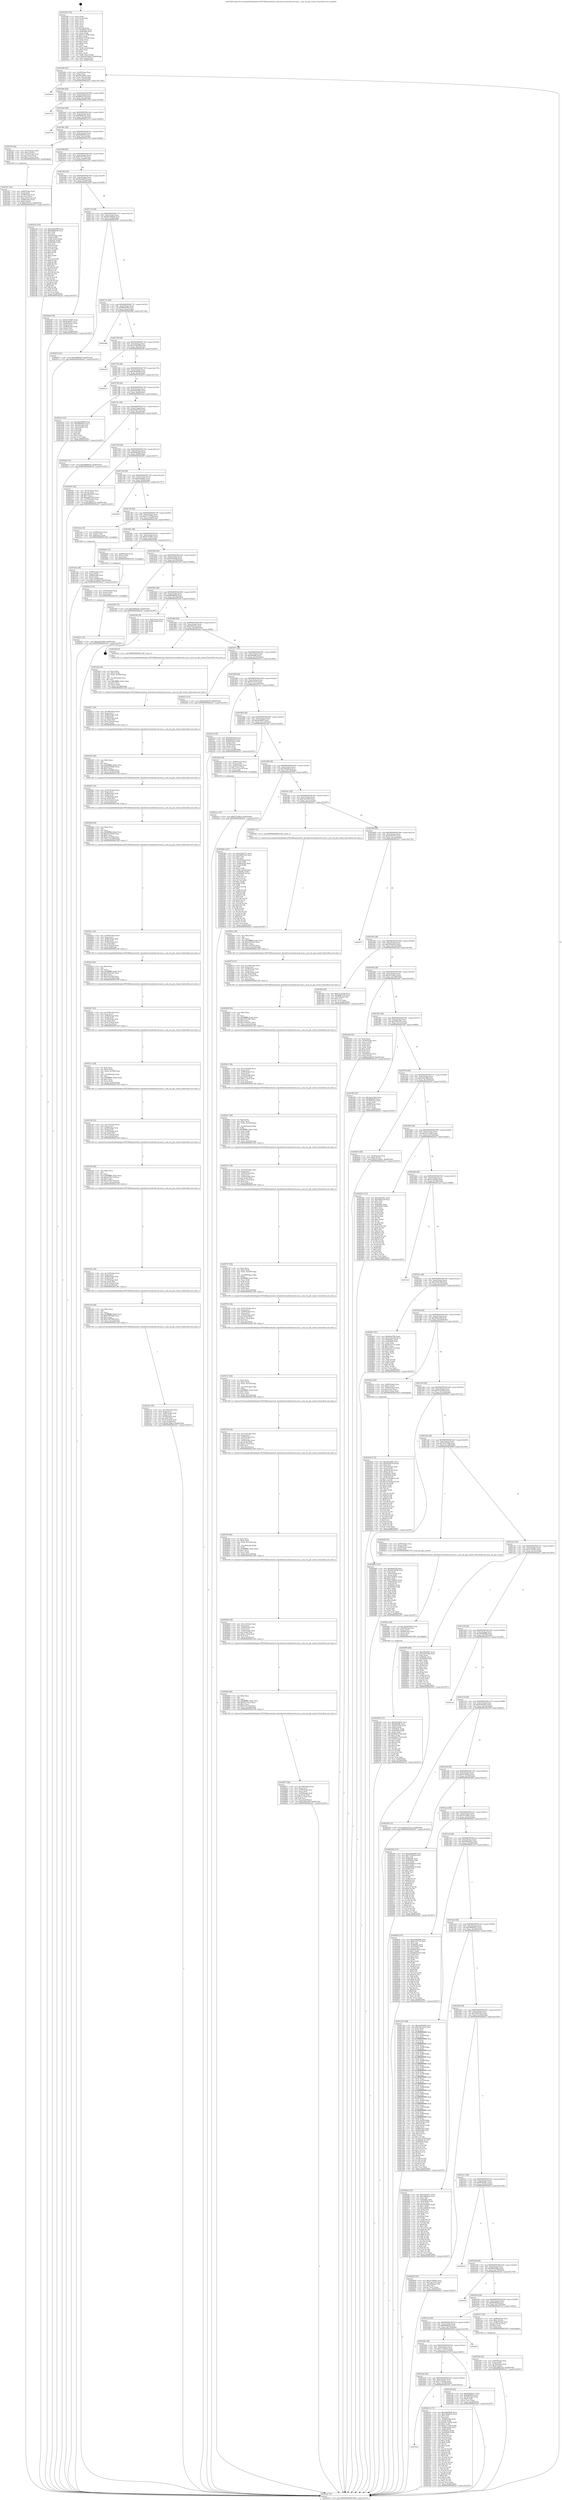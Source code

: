 digraph "0x4015f0" {
  label = "0x4015f0 (/mnt/c/Users/mathe/Desktop/tcc/POCII/binaries/extr_linuxdriversusbclasscdc-acm.c_acm_tty_get_icount_Final-ollvm.out::main(0))"
  labelloc = "t"
  node[shape=record]

  Entry [label="",width=0.3,height=0.3,shape=circle,fillcolor=black,style=filled]
  "0x401664" [label="{
     0x401664 [32]\l
     | [instrs]\l
     &nbsp;&nbsp;0x401664 \<+6\>: mov -0xa8(%rbp),%eax\l
     &nbsp;&nbsp;0x40166a \<+2\>: mov %eax,%ecx\l
     &nbsp;&nbsp;0x40166c \<+6\>: sub $0x836cd901,%ecx\l
     &nbsp;&nbsp;0x401672 \<+6\>: mov %eax,-0xbc(%rbp)\l
     &nbsp;&nbsp;0x401678 \<+6\>: mov %ecx,-0xc0(%rbp)\l
     &nbsp;&nbsp;0x40167e \<+6\>: je 0000000000402dc0 \<main+0x17d0\>\l
  }"]
  "0x402dc0" [label="{
     0x402dc0\l
  }", style=dashed]
  "0x401684" [label="{
     0x401684 [28]\l
     | [instrs]\l
     &nbsp;&nbsp;0x401684 \<+5\>: jmp 0000000000401689 \<main+0x99\>\l
     &nbsp;&nbsp;0x401689 \<+6\>: mov -0xbc(%rbp),%eax\l
     &nbsp;&nbsp;0x40168f \<+5\>: sub $0x88f81518,%eax\l
     &nbsp;&nbsp;0x401694 \<+6\>: mov %eax,-0xc4(%rbp)\l
     &nbsp;&nbsp;0x40169a \<+6\>: je 0000000000401d7d \<main+0x78d\>\l
  }"]
  Exit [label="",width=0.3,height=0.3,shape=circle,fillcolor=black,style=filled,peripheries=2]
  "0x401d7d" [label="{
     0x401d7d\l
  }", style=dashed]
  "0x4016a0" [label="{
     0x4016a0 [28]\l
     | [instrs]\l
     &nbsp;&nbsp;0x4016a0 \<+5\>: jmp 00000000004016a5 \<main+0xb5\>\l
     &nbsp;&nbsp;0x4016a5 \<+6\>: mov -0xbc(%rbp),%eax\l
     &nbsp;&nbsp;0x4016ab \<+5\>: sub $0x9068c1fc,%eax\l
     &nbsp;&nbsp;0x4016b0 \<+6\>: mov %eax,-0xc8(%rbp)\l
     &nbsp;&nbsp;0x4016b6 \<+6\>: je 0000000000401e10 \<main+0x820\>\l
  }"]
  "0x402b21" [label="{
     0x402b21 [15]\l
     | [instrs]\l
     &nbsp;&nbsp;0x402b21 \<+10\>: movl $0x2a02190f,-0xa8(%rbp)\l
     &nbsp;&nbsp;0x402b2b \<+5\>: jmp 0000000000402e27 \<main+0x1837\>\l
  }"]
  "0x401e10" [label="{
     0x401e10\l
  }", style=dashed]
  "0x4016bc" [label="{
     0x4016bc [28]\l
     | [instrs]\l
     &nbsp;&nbsp;0x4016bc \<+5\>: jmp 00000000004016c1 \<main+0xd1\>\l
     &nbsp;&nbsp;0x4016c1 \<+6\>: mov -0xbc(%rbp),%eax\l
     &nbsp;&nbsp;0x4016c7 \<+5\>: sub $0x92ff4af0,%eax\l
     &nbsp;&nbsp;0x4016cc \<+6\>: mov %eax,-0xcc(%rbp)\l
     &nbsp;&nbsp;0x4016d2 \<+6\>: je 0000000000401f7d \<main+0x98d\>\l
  }"]
  "0x402b12" [label="{
     0x402b12 [15]\l
     | [instrs]\l
     &nbsp;&nbsp;0x402b12 \<+4\>: mov -0x58(%rbp),%rax\l
     &nbsp;&nbsp;0x402b16 \<+3\>: mov (%rax),%rax\l
     &nbsp;&nbsp;0x402b19 \<+3\>: mov %rax,%rdi\l
     &nbsp;&nbsp;0x402b1c \<+5\>: call 0000000000401030 \<free@plt\>\l
     | [calls]\l
     &nbsp;&nbsp;0x401030 \{1\} (unknown)\l
  }"]
  "0x401f7d" [label="{
     0x401f7d [26]\l
     | [instrs]\l
     &nbsp;&nbsp;0x401f7d \<+4\>: mov -0x70(%rbp),%rax\l
     &nbsp;&nbsp;0x401f81 \<+6\>: movl $0x1,(%rax)\l
     &nbsp;&nbsp;0x401f87 \<+4\>: mov -0x70(%rbp),%rax\l
     &nbsp;&nbsp;0x401f8b \<+3\>: movslq (%rax),%rax\l
     &nbsp;&nbsp;0x401f8e \<+4\>: imul $0x1c,%rax,%rdi\l
     &nbsp;&nbsp;0x401f92 \<+5\>: call 0000000000401050 \<malloc@plt\>\l
     | [calls]\l
     &nbsp;&nbsp;0x401050 \{1\} (unknown)\l
  }"]
  "0x4016d8" [label="{
     0x4016d8 [28]\l
     | [instrs]\l
     &nbsp;&nbsp;0x4016d8 \<+5\>: jmp 00000000004016dd \<main+0xed\>\l
     &nbsp;&nbsp;0x4016dd \<+6\>: mov -0xbc(%rbp),%eax\l
     &nbsp;&nbsp;0x4016e3 \<+5\>: sub $0x97ef77c8,%eax\l
     &nbsp;&nbsp;0x4016e8 \<+6\>: mov %eax,-0xd0(%rbp)\l
     &nbsp;&nbsp;0x4016ee \<+6\>: je 0000000000402c02 \<main+0x1612\>\l
  }"]
  "0x402aca" [label="{
     0x402aca [15]\l
     | [instrs]\l
     &nbsp;&nbsp;0x402aca \<+10\>: movl $0x247e08ca,-0xa8(%rbp)\l
     &nbsp;&nbsp;0x402ad4 \<+5\>: jmp 0000000000402e27 \<main+0x1837\>\l
  }"]
  "0x402c02" [label="{
     0x402c02 [155]\l
     | [instrs]\l
     &nbsp;&nbsp;0x402c02 \<+5\>: mov $0xa7dbd788,%eax\l
     &nbsp;&nbsp;0x402c07 \<+5\>: mov $0xf88db656,%ecx\l
     &nbsp;&nbsp;0x402c0c \<+2\>: mov $0x1,%dl\l
     &nbsp;&nbsp;0x402c0e \<+2\>: xor %esi,%esi\l
     &nbsp;&nbsp;0x402c10 \<+7\>: mov -0xa0(%rbp),%rdi\l
     &nbsp;&nbsp;0x402c17 \<+3\>: mov (%rdi),%r8d\l
     &nbsp;&nbsp;0x402c1a \<+4\>: mov %r8d,-0x2c(%rbp)\l
     &nbsp;&nbsp;0x402c1e \<+8\>: mov 0x40505c,%r8d\l
     &nbsp;&nbsp;0x402c26 \<+8\>: mov 0x405060,%r9d\l
     &nbsp;&nbsp;0x402c2e \<+3\>: sub $0x1,%esi\l
     &nbsp;&nbsp;0x402c31 \<+3\>: mov %r8d,%r10d\l
     &nbsp;&nbsp;0x402c34 \<+3\>: add %esi,%r10d\l
     &nbsp;&nbsp;0x402c37 \<+4\>: imul %r10d,%r8d\l
     &nbsp;&nbsp;0x402c3b \<+4\>: and $0x1,%r8d\l
     &nbsp;&nbsp;0x402c3f \<+4\>: cmp $0x0,%r8d\l
     &nbsp;&nbsp;0x402c43 \<+4\>: sete %r11b\l
     &nbsp;&nbsp;0x402c47 \<+4\>: cmp $0xa,%r9d\l
     &nbsp;&nbsp;0x402c4b \<+3\>: setl %bl\l
     &nbsp;&nbsp;0x402c4e \<+3\>: mov %r11b,%r14b\l
     &nbsp;&nbsp;0x402c51 \<+4\>: xor $0xff,%r14b\l
     &nbsp;&nbsp;0x402c55 \<+3\>: mov %bl,%r15b\l
     &nbsp;&nbsp;0x402c58 \<+4\>: xor $0xff,%r15b\l
     &nbsp;&nbsp;0x402c5c \<+3\>: xor $0x0,%dl\l
     &nbsp;&nbsp;0x402c5f \<+3\>: mov %r14b,%r12b\l
     &nbsp;&nbsp;0x402c62 \<+4\>: and $0x0,%r12b\l
     &nbsp;&nbsp;0x402c66 \<+3\>: and %dl,%r11b\l
     &nbsp;&nbsp;0x402c69 \<+3\>: mov %r15b,%r13b\l
     &nbsp;&nbsp;0x402c6c \<+4\>: and $0x0,%r13b\l
     &nbsp;&nbsp;0x402c70 \<+2\>: and %dl,%bl\l
     &nbsp;&nbsp;0x402c72 \<+3\>: or %r11b,%r12b\l
     &nbsp;&nbsp;0x402c75 \<+3\>: or %bl,%r13b\l
     &nbsp;&nbsp;0x402c78 \<+3\>: xor %r13b,%r12b\l
     &nbsp;&nbsp;0x402c7b \<+3\>: or %r15b,%r14b\l
     &nbsp;&nbsp;0x402c7e \<+4\>: xor $0xff,%r14b\l
     &nbsp;&nbsp;0x402c82 \<+3\>: or $0x0,%dl\l
     &nbsp;&nbsp;0x402c85 \<+3\>: and %dl,%r14b\l
     &nbsp;&nbsp;0x402c88 \<+3\>: or %r14b,%r12b\l
     &nbsp;&nbsp;0x402c8b \<+4\>: test $0x1,%r12b\l
     &nbsp;&nbsp;0x402c8f \<+3\>: cmovne %ecx,%eax\l
     &nbsp;&nbsp;0x402c92 \<+6\>: mov %eax,-0xa8(%rbp)\l
     &nbsp;&nbsp;0x402c98 \<+5\>: jmp 0000000000402e27 \<main+0x1837\>\l
  }"]
  "0x4016f4" [label="{
     0x4016f4 [28]\l
     | [instrs]\l
     &nbsp;&nbsp;0x4016f4 \<+5\>: jmp 00000000004016f9 \<main+0x109\>\l
     &nbsp;&nbsp;0x4016f9 \<+6\>: mov -0xbc(%rbp),%eax\l
     &nbsp;&nbsp;0x4016ff \<+5\>: sub $0x9aab0d78,%eax\l
     &nbsp;&nbsp;0x401704 \<+6\>: mov %eax,-0xd4(%rbp)\l
     &nbsp;&nbsp;0x40170a \<+6\>: je 0000000000402a89 \<main+0x1499\>\l
  }"]
  "0x402a09" [label="{
     0x402a09 [113]\l
     | [instrs]\l
     &nbsp;&nbsp;0x402a09 \<+5\>: mov $0x836cd901,%esi\l
     &nbsp;&nbsp;0x402a0e \<+5\>: mov $0x4be9ffa,%ecx\l
     &nbsp;&nbsp;0x402a13 \<+4\>: mov -0x40(%rbp),%rdi\l
     &nbsp;&nbsp;0x402a17 \<+6\>: movl $0x0,(%rdi)\l
     &nbsp;&nbsp;0x402a1d \<+7\>: mov 0x40505c,%edx\l
     &nbsp;&nbsp;0x402a24 \<+8\>: mov 0x405060,%r8d\l
     &nbsp;&nbsp;0x402a2c \<+3\>: mov %edx,%r9d\l
     &nbsp;&nbsp;0x402a2f \<+7\>: add $0x684157e8,%r9d\l
     &nbsp;&nbsp;0x402a36 \<+4\>: sub $0x1,%r9d\l
     &nbsp;&nbsp;0x402a3a \<+7\>: sub $0x684157e8,%r9d\l
     &nbsp;&nbsp;0x402a41 \<+4\>: imul %r9d,%edx\l
     &nbsp;&nbsp;0x402a45 \<+3\>: and $0x1,%edx\l
     &nbsp;&nbsp;0x402a48 \<+3\>: cmp $0x0,%edx\l
     &nbsp;&nbsp;0x402a4b \<+4\>: sete %r10b\l
     &nbsp;&nbsp;0x402a4f \<+4\>: cmp $0xa,%r8d\l
     &nbsp;&nbsp;0x402a53 \<+4\>: setl %r11b\l
     &nbsp;&nbsp;0x402a57 \<+3\>: mov %r10b,%bl\l
     &nbsp;&nbsp;0x402a5a \<+3\>: and %r11b,%bl\l
     &nbsp;&nbsp;0x402a5d \<+3\>: xor %r11b,%r10b\l
     &nbsp;&nbsp;0x402a60 \<+3\>: or %r10b,%bl\l
     &nbsp;&nbsp;0x402a63 \<+3\>: test $0x1,%bl\l
     &nbsp;&nbsp;0x402a66 \<+3\>: cmovne %ecx,%esi\l
     &nbsp;&nbsp;0x402a69 \<+6\>: mov %esi,-0xa8(%rbp)\l
     &nbsp;&nbsp;0x402a6f \<+6\>: mov %eax,-0x1d4(%rbp)\l
     &nbsp;&nbsp;0x402a75 \<+5\>: jmp 0000000000402e27 \<main+0x1837\>\l
  }"]
  "0x402a89" [label="{
     0x402a89 [39]\l
     | [instrs]\l
     &nbsp;&nbsp;0x402a89 \<+5\>: mov $0xf1c07687,%eax\l
     &nbsp;&nbsp;0x402a8e \<+5\>: mov $0xdc489f3,%ecx\l
     &nbsp;&nbsp;0x402a93 \<+4\>: mov -0x40(%rbp),%rdx\l
     &nbsp;&nbsp;0x402a97 \<+2\>: mov (%rdx),%esi\l
     &nbsp;&nbsp;0x402a99 \<+7\>: mov -0x88(%rbp),%rdx\l
     &nbsp;&nbsp;0x402aa0 \<+2\>: cmp (%rdx),%esi\l
     &nbsp;&nbsp;0x402aa2 \<+3\>: cmovl %ecx,%eax\l
     &nbsp;&nbsp;0x402aa5 \<+6\>: mov %eax,-0xa8(%rbp)\l
     &nbsp;&nbsp;0x402aab \<+5\>: jmp 0000000000402e27 \<main+0x1837\>\l
  }"]
  "0x401710" [label="{
     0x401710 [28]\l
     | [instrs]\l
     &nbsp;&nbsp;0x401710 \<+5\>: jmp 0000000000401715 \<main+0x125\>\l
     &nbsp;&nbsp;0x401715 \<+6\>: mov -0xbc(%rbp),%eax\l
     &nbsp;&nbsp;0x40171b \<+5\>: sub $0x9b259648,%eax\l
     &nbsp;&nbsp;0x401720 \<+6\>: mov %eax,-0xd8(%rbp)\l
     &nbsp;&nbsp;0x401726 \<+6\>: je 0000000000402974 \<main+0x1384\>\l
  }"]
  "0x4029ec" [label="{
     0x4029ec [29]\l
     | [instrs]\l
     &nbsp;&nbsp;0x4029ec \<+10\>: movabs $0x4030b6,%rdi\l
     &nbsp;&nbsp;0x4029f6 \<+4\>: mov -0x48(%rbp),%rsi\l
     &nbsp;&nbsp;0x4029fa \<+2\>: mov %eax,(%rsi)\l
     &nbsp;&nbsp;0x4029fc \<+4\>: mov -0x48(%rbp),%rsi\l
     &nbsp;&nbsp;0x402a00 \<+2\>: mov (%rsi),%esi\l
     &nbsp;&nbsp;0x402a02 \<+2\>: mov $0x0,%al\l
     &nbsp;&nbsp;0x402a04 \<+5\>: call 0000000000401040 \<printf@plt\>\l
     | [calls]\l
     &nbsp;&nbsp;0x401040 \{1\} (unknown)\l
  }"]
  "0x402974" [label="{
     0x402974 [15]\l
     | [instrs]\l
     &nbsp;&nbsp;0x402974 \<+10\>: movl $0x58089525,-0xa8(%rbp)\l
     &nbsp;&nbsp;0x40297e \<+5\>: jmp 0000000000402e27 \<main+0x1837\>\l
  }"]
  "0x40172c" [label="{
     0x40172c [28]\l
     | [instrs]\l
     &nbsp;&nbsp;0x40172c \<+5\>: jmp 0000000000401731 \<main+0x141\>\l
     &nbsp;&nbsp;0x401731 \<+6\>: mov -0xbc(%rbp),%eax\l
     &nbsp;&nbsp;0x401737 \<+5\>: sub $0x9f4ef706,%eax\l
     &nbsp;&nbsp;0x40173c \<+6\>: mov %eax,-0xdc(%rbp)\l
     &nbsp;&nbsp;0x401742 \<+6\>: je 0000000000402d96 \<main+0x17a6\>\l
  }"]
  "0x402877" [label="{
     0x402877 [48]\l
     | [instrs]\l
     &nbsp;&nbsp;0x402877 \<+6\>: mov -0x1d0(%rbp),%ecx\l
     &nbsp;&nbsp;0x40287d \<+3\>: imul %eax,%ecx\l
     &nbsp;&nbsp;0x402880 \<+4\>: mov -0x58(%rbp),%rsi\l
     &nbsp;&nbsp;0x402884 \<+3\>: mov (%rsi),%rsi\l
     &nbsp;&nbsp;0x402887 \<+4\>: mov -0x50(%rbp),%rdi\l
     &nbsp;&nbsp;0x40288b \<+3\>: movslq (%rdi),%rdi\l
     &nbsp;&nbsp;0x40288e \<+4\>: imul $0x1c,%rdi,%rdi\l
     &nbsp;&nbsp;0x402892 \<+3\>: add %rdi,%rsi\l
     &nbsp;&nbsp;0x402895 \<+3\>: mov %ecx,0x18(%rsi)\l
     &nbsp;&nbsp;0x402898 \<+10\>: movl $0x3362149f,-0xa8(%rbp)\l
     &nbsp;&nbsp;0x4028a2 \<+5\>: jmp 0000000000402e27 \<main+0x1837\>\l
  }"]
  "0x402d96" [label="{
     0x402d96\l
  }", style=dashed]
  "0x401748" [label="{
     0x401748 [28]\l
     | [instrs]\l
     &nbsp;&nbsp;0x401748 \<+5\>: jmp 000000000040174d \<main+0x15d\>\l
     &nbsp;&nbsp;0x40174d \<+6\>: mov -0xbc(%rbp),%eax\l
     &nbsp;&nbsp;0x401753 \<+5\>: sub $0xa7dbd788,%eax\l
     &nbsp;&nbsp;0x401758 \<+6\>: mov %eax,-0xe0(%rbp)\l
     &nbsp;&nbsp;0x40175e \<+6\>: je 0000000000402e0f \<main+0x181f\>\l
  }"]
  "0x40284f" [label="{
     0x40284f [40]\l
     | [instrs]\l
     &nbsp;&nbsp;0x40284f \<+5\>: mov $0x2,%ecx\l
     &nbsp;&nbsp;0x402854 \<+1\>: cltd\l
     &nbsp;&nbsp;0x402855 \<+2\>: idiv %ecx\l
     &nbsp;&nbsp;0x402857 \<+6\>: imul $0xfffffffe,%edx,%ecx\l
     &nbsp;&nbsp;0x40285d \<+6\>: add $0x91e13ca3,%ecx\l
     &nbsp;&nbsp;0x402863 \<+3\>: add $0x1,%ecx\l
     &nbsp;&nbsp;0x402866 \<+6\>: sub $0x91e13ca3,%ecx\l
     &nbsp;&nbsp;0x40286c \<+6\>: mov %ecx,-0x1d0(%rbp)\l
     &nbsp;&nbsp;0x402872 \<+5\>: call 0000000000401160 \<next_i\>\l
     | [calls]\l
     &nbsp;&nbsp;0x401160 \{1\} (/mnt/c/Users/mathe/Desktop/tcc/POCII/binaries/extr_linuxdriversusbclasscdc-acm.c_acm_tty_get_icount_Final-ollvm.out::next_i)\l
  }"]
  "0x402e0f" [label="{
     0x402e0f\l
  }", style=dashed]
  "0x401764" [label="{
     0x401764 [28]\l
     | [instrs]\l
     &nbsp;&nbsp;0x401764 \<+5\>: jmp 0000000000401769 \<main+0x179\>\l
     &nbsp;&nbsp;0x401769 \<+6\>: mov -0xbc(%rbp),%eax\l
     &nbsp;&nbsp;0x40176f \<+5\>: sub $0xadb44b90,%eax\l
     &nbsp;&nbsp;0x401774 \<+6\>: mov %eax,-0xe4(%rbp)\l
     &nbsp;&nbsp;0x40177a \<+6\>: je 0000000000402d15 \<main+0x1725\>\l
  }"]
  "0x402829" [label="{
     0x402829 [38]\l
     | [instrs]\l
     &nbsp;&nbsp;0x402829 \<+6\>: mov -0x1cc(%rbp),%ecx\l
     &nbsp;&nbsp;0x40282f \<+3\>: imul %eax,%ecx\l
     &nbsp;&nbsp;0x402832 \<+4\>: mov -0x58(%rbp),%rsi\l
     &nbsp;&nbsp;0x402836 \<+3\>: mov (%rsi),%rsi\l
     &nbsp;&nbsp;0x402839 \<+4\>: mov -0x50(%rbp),%rdi\l
     &nbsp;&nbsp;0x40283d \<+3\>: movslq (%rdi),%rdi\l
     &nbsp;&nbsp;0x402840 \<+4\>: imul $0x1c,%rdi,%rdi\l
     &nbsp;&nbsp;0x402844 \<+3\>: add %rdi,%rsi\l
     &nbsp;&nbsp;0x402847 \<+3\>: mov %ecx,0x14(%rsi)\l
     &nbsp;&nbsp;0x40284a \<+5\>: call 0000000000401160 \<next_i\>\l
     | [calls]\l
     &nbsp;&nbsp;0x401160 \{1\} (/mnt/c/Users/mathe/Desktop/tcc/POCII/binaries/extr_linuxdriversusbclasscdc-acm.c_acm_tty_get_icount_Final-ollvm.out::next_i)\l
  }"]
  "0x402d15" [label="{
     0x402d15\l
  }", style=dashed]
  "0x401780" [label="{
     0x401780 [28]\l
     | [instrs]\l
     &nbsp;&nbsp;0x401780 \<+5\>: jmp 0000000000401785 \<main+0x195\>\l
     &nbsp;&nbsp;0x401785 \<+6\>: mov -0xbc(%rbp),%eax\l
     &nbsp;&nbsp;0x40178b \<+5\>: sub $0xcb05a40e,%eax\l
     &nbsp;&nbsp;0x401790 \<+6\>: mov %eax,-0xe8(%rbp)\l
     &nbsp;&nbsp;0x401796 \<+6\>: je 0000000000401bce \<main+0x5de\>\l
  }"]
  "0x4027fb" [label="{
     0x4027fb [46]\l
     | [instrs]\l
     &nbsp;&nbsp;0x4027fb \<+2\>: xor %ecx,%ecx\l
     &nbsp;&nbsp;0x4027fd \<+5\>: mov $0x2,%edx\l
     &nbsp;&nbsp;0x402802 \<+6\>: mov %edx,-0x1c8(%rbp)\l
     &nbsp;&nbsp;0x402808 \<+1\>: cltd\l
     &nbsp;&nbsp;0x402809 \<+7\>: mov -0x1c8(%rbp),%r8d\l
     &nbsp;&nbsp;0x402810 \<+3\>: idiv %r8d\l
     &nbsp;&nbsp;0x402813 \<+6\>: imul $0xfffffffe,%edx,%edx\l
     &nbsp;&nbsp;0x402819 \<+3\>: sub $0x1,%ecx\l
     &nbsp;&nbsp;0x40281c \<+2\>: sub %ecx,%edx\l
     &nbsp;&nbsp;0x40281e \<+6\>: mov %edx,-0x1cc(%rbp)\l
     &nbsp;&nbsp;0x402824 \<+5\>: call 0000000000401160 \<next_i\>\l
     | [calls]\l
     &nbsp;&nbsp;0x401160 \{1\} (/mnt/c/Users/mathe/Desktop/tcc/POCII/binaries/extr_linuxdriversusbclasscdc-acm.c_acm_tty_get_icount_Final-ollvm.out::next_i)\l
  }"]
  "0x401bce" [label="{
     0x401bce [53]\l
     | [instrs]\l
     &nbsp;&nbsp;0x401bce \<+5\>: mov $0x44d59088,%eax\l
     &nbsp;&nbsp;0x401bd3 \<+5\>: mov $0x5800e0a3,%ecx\l
     &nbsp;&nbsp;0x401bd8 \<+6\>: mov -0xa2(%rbp),%dl\l
     &nbsp;&nbsp;0x401bde \<+7\>: mov -0xa1(%rbp),%sil\l
     &nbsp;&nbsp;0x401be5 \<+3\>: mov %dl,%dil\l
     &nbsp;&nbsp;0x401be8 \<+3\>: and %sil,%dil\l
     &nbsp;&nbsp;0x401beb \<+3\>: xor %sil,%dl\l
     &nbsp;&nbsp;0x401bee \<+3\>: or %dl,%dil\l
     &nbsp;&nbsp;0x401bf1 \<+4\>: test $0x1,%dil\l
     &nbsp;&nbsp;0x401bf5 \<+3\>: cmovne %ecx,%eax\l
     &nbsp;&nbsp;0x401bf8 \<+6\>: mov %eax,-0xa8(%rbp)\l
     &nbsp;&nbsp;0x401bfe \<+5\>: jmp 0000000000402e27 \<main+0x1837\>\l
  }"]
  "0x40179c" [label="{
     0x40179c [28]\l
     | [instrs]\l
     &nbsp;&nbsp;0x40179c \<+5\>: jmp 00000000004017a1 \<main+0x1b1\>\l
     &nbsp;&nbsp;0x4017a1 \<+6\>: mov -0xbc(%rbp),%eax\l
     &nbsp;&nbsp;0x4017a7 \<+5\>: sub $0xd2be675d,%eax\l
     &nbsp;&nbsp;0x4017ac \<+6\>: mov %eax,-0xec(%rbp)\l
     &nbsp;&nbsp;0x4017b2 \<+6\>: je 00000000004024e0 \<main+0xef0\>\l
  }"]
  "0x402e27" [label="{
     0x402e27 [5]\l
     | [instrs]\l
     &nbsp;&nbsp;0x402e27 \<+5\>: jmp 0000000000401664 \<main+0x74\>\l
  }"]
  "0x4015f0" [label="{
     0x4015f0 [116]\l
     | [instrs]\l
     &nbsp;&nbsp;0x4015f0 \<+1\>: push %rbp\l
     &nbsp;&nbsp;0x4015f1 \<+3\>: mov %rsp,%rbp\l
     &nbsp;&nbsp;0x4015f4 \<+2\>: push %r15\l
     &nbsp;&nbsp;0x4015f6 \<+2\>: push %r14\l
     &nbsp;&nbsp;0x4015f8 \<+2\>: push %r13\l
     &nbsp;&nbsp;0x4015fa \<+2\>: push %r12\l
     &nbsp;&nbsp;0x4015fc \<+1\>: push %rbx\l
     &nbsp;&nbsp;0x4015fd \<+7\>: sub $0x1d8,%rsp\l
     &nbsp;&nbsp;0x401604 \<+7\>: mov 0x40505c,%eax\l
     &nbsp;&nbsp;0x40160b \<+7\>: mov 0x405060,%ecx\l
     &nbsp;&nbsp;0x401612 \<+2\>: mov %eax,%edx\l
     &nbsp;&nbsp;0x401614 \<+6\>: sub $0xb71cd780,%edx\l
     &nbsp;&nbsp;0x40161a \<+3\>: sub $0x1,%edx\l
     &nbsp;&nbsp;0x40161d \<+6\>: add $0xb71cd780,%edx\l
     &nbsp;&nbsp;0x401623 \<+3\>: imul %edx,%eax\l
     &nbsp;&nbsp;0x401626 \<+3\>: and $0x1,%eax\l
     &nbsp;&nbsp;0x401629 \<+3\>: cmp $0x0,%eax\l
     &nbsp;&nbsp;0x40162c \<+4\>: sete %r8b\l
     &nbsp;&nbsp;0x401630 \<+4\>: and $0x1,%r8b\l
     &nbsp;&nbsp;0x401634 \<+7\>: mov %r8b,-0xa2(%rbp)\l
     &nbsp;&nbsp;0x40163b \<+3\>: cmp $0xa,%ecx\l
     &nbsp;&nbsp;0x40163e \<+4\>: setl %r8b\l
     &nbsp;&nbsp;0x401642 \<+4\>: and $0x1,%r8b\l
     &nbsp;&nbsp;0x401646 \<+7\>: mov %r8b,-0xa1(%rbp)\l
     &nbsp;&nbsp;0x40164d \<+10\>: movl $0xcb05a40e,-0xa8(%rbp)\l
     &nbsp;&nbsp;0x401657 \<+6\>: mov %edi,-0xac(%rbp)\l
     &nbsp;&nbsp;0x40165d \<+7\>: mov %rsi,-0xb8(%rbp)\l
  }"]
  "0x4027d5" [label="{
     0x4027d5 [38]\l
     | [instrs]\l
     &nbsp;&nbsp;0x4027d5 \<+6\>: mov -0x1c4(%rbp),%ecx\l
     &nbsp;&nbsp;0x4027db \<+3\>: imul %eax,%ecx\l
     &nbsp;&nbsp;0x4027de \<+4\>: mov -0x58(%rbp),%rsi\l
     &nbsp;&nbsp;0x4027e2 \<+3\>: mov (%rsi),%rsi\l
     &nbsp;&nbsp;0x4027e5 \<+4\>: mov -0x50(%rbp),%rdi\l
     &nbsp;&nbsp;0x4027e9 \<+3\>: movslq (%rdi),%rdi\l
     &nbsp;&nbsp;0x4027ec \<+4\>: imul $0x1c,%rdi,%rdi\l
     &nbsp;&nbsp;0x4027f0 \<+3\>: add %rdi,%rsi\l
     &nbsp;&nbsp;0x4027f3 \<+3\>: mov %ecx,0x10(%rsi)\l
     &nbsp;&nbsp;0x4027f6 \<+5\>: call 0000000000401160 \<next_i\>\l
     | [calls]\l
     &nbsp;&nbsp;0x401160 \{1\} (/mnt/c/Users/mathe/Desktop/tcc/POCII/binaries/extr_linuxdriversusbclasscdc-acm.c_acm_tty_get_icount_Final-ollvm.out::next_i)\l
  }"]
  "0x4024e0" [label="{
     0x4024e0 [15]\l
     | [instrs]\l
     &nbsp;&nbsp;0x4024e0 \<+10\>: movl $0x58089525,-0xa8(%rbp)\l
     &nbsp;&nbsp;0x4024ea \<+5\>: jmp 0000000000402e27 \<main+0x1837\>\l
  }"]
  "0x4017b8" [label="{
     0x4017b8 [28]\l
     | [instrs]\l
     &nbsp;&nbsp;0x4017b8 \<+5\>: jmp 00000000004017bd \<main+0x1cd\>\l
     &nbsp;&nbsp;0x4017bd \<+6\>: mov -0xbc(%rbp),%eax\l
     &nbsp;&nbsp;0x4017c3 \<+5\>: sub $0xd596def4,%eax\l
     &nbsp;&nbsp;0x4017c8 \<+6\>: mov %eax,-0xf0(%rbp)\l
     &nbsp;&nbsp;0x4017ce \<+6\>: je 0000000000402367 \<main+0xd77\>\l
  }"]
  "0x4027a7" [label="{
     0x4027a7 [46]\l
     | [instrs]\l
     &nbsp;&nbsp;0x4027a7 \<+2\>: xor %ecx,%ecx\l
     &nbsp;&nbsp;0x4027a9 \<+5\>: mov $0x2,%edx\l
     &nbsp;&nbsp;0x4027ae \<+6\>: mov %edx,-0x1c0(%rbp)\l
     &nbsp;&nbsp;0x4027b4 \<+1\>: cltd\l
     &nbsp;&nbsp;0x4027b5 \<+7\>: mov -0x1c0(%rbp),%r8d\l
     &nbsp;&nbsp;0x4027bc \<+3\>: idiv %r8d\l
     &nbsp;&nbsp;0x4027bf \<+6\>: imul $0xfffffffe,%edx,%edx\l
     &nbsp;&nbsp;0x4027c5 \<+3\>: sub $0x1,%ecx\l
     &nbsp;&nbsp;0x4027c8 \<+2\>: sub %ecx,%edx\l
     &nbsp;&nbsp;0x4027ca \<+6\>: mov %edx,-0x1c4(%rbp)\l
     &nbsp;&nbsp;0x4027d0 \<+5\>: call 0000000000401160 \<next_i\>\l
     | [calls]\l
     &nbsp;&nbsp;0x401160 \{1\} (/mnt/c/Users/mathe/Desktop/tcc/POCII/binaries/extr_linuxdriversusbclasscdc-acm.c_acm_tty_get_icount_Final-ollvm.out::next_i)\l
  }"]
  "0x402367" [label="{
     0x402367 [42]\l
     | [instrs]\l
     &nbsp;&nbsp;0x402367 \<+4\>: mov -0x78(%rbp),%rax\l
     &nbsp;&nbsp;0x40236b \<+2\>: mov (%rax),%ecx\l
     &nbsp;&nbsp;0x40236d \<+6\>: sub $0xadb533b2,%ecx\l
     &nbsp;&nbsp;0x402373 \<+3\>: add $0x1,%ecx\l
     &nbsp;&nbsp;0x402376 \<+6\>: add $0xadb533b2,%ecx\l
     &nbsp;&nbsp;0x40237c \<+4\>: mov -0x78(%rbp),%rax\l
     &nbsp;&nbsp;0x402380 \<+2\>: mov %ecx,(%rax)\l
     &nbsp;&nbsp;0x402382 \<+10\>: movl $0x2985c55c,-0xa8(%rbp)\l
     &nbsp;&nbsp;0x40238c \<+5\>: jmp 0000000000402e27 \<main+0x1837\>\l
  }"]
  "0x4017d4" [label="{
     0x4017d4 [28]\l
     | [instrs]\l
     &nbsp;&nbsp;0x4017d4 \<+5\>: jmp 00000000004017d9 \<main+0x1e9\>\l
     &nbsp;&nbsp;0x4017d9 \<+6\>: mov -0xbc(%rbp),%eax\l
     &nbsp;&nbsp;0x4017df \<+5\>: sub $0xd5dafd41,%eax\l
     &nbsp;&nbsp;0x4017e4 \<+6\>: mov %eax,-0xf4(%rbp)\l
     &nbsp;&nbsp;0x4017ea \<+6\>: je 0000000000402d37 \<main+0x1747\>\l
  }"]
  "0x402781" [label="{
     0x402781 [38]\l
     | [instrs]\l
     &nbsp;&nbsp;0x402781 \<+6\>: mov -0x1bc(%rbp),%ecx\l
     &nbsp;&nbsp;0x402787 \<+3\>: imul %eax,%ecx\l
     &nbsp;&nbsp;0x40278a \<+4\>: mov -0x58(%rbp),%rsi\l
     &nbsp;&nbsp;0x40278e \<+3\>: mov (%rsi),%rsi\l
     &nbsp;&nbsp;0x402791 \<+4\>: mov -0x50(%rbp),%rdi\l
     &nbsp;&nbsp;0x402795 \<+3\>: movslq (%rdi),%rdi\l
     &nbsp;&nbsp;0x402798 \<+4\>: imul $0x1c,%rdi,%rdi\l
     &nbsp;&nbsp;0x40279c \<+3\>: add %rdi,%rsi\l
     &nbsp;&nbsp;0x40279f \<+3\>: mov %ecx,0xc(%rsi)\l
     &nbsp;&nbsp;0x4027a2 \<+5\>: call 0000000000401160 \<next_i\>\l
     | [calls]\l
     &nbsp;&nbsp;0x401160 \{1\} (/mnt/c/Users/mathe/Desktop/tcc/POCII/binaries/extr_linuxdriversusbclasscdc-acm.c_acm_tty_get_icount_Final-ollvm.out::next_i)\l
  }"]
  "0x402d37" [label="{
     0x402d37\l
  }", style=dashed]
  "0x4017f0" [label="{
     0x4017f0 [28]\l
     | [instrs]\l
     &nbsp;&nbsp;0x4017f0 \<+5\>: jmp 00000000004017f5 \<main+0x205\>\l
     &nbsp;&nbsp;0x4017f5 \<+6\>: mov -0xbc(%rbp),%eax\l
     &nbsp;&nbsp;0x4017fb \<+5\>: sub $0xe71257bb,%eax\l
     &nbsp;&nbsp;0x401800 \<+6\>: mov %eax,-0xf8(%rbp)\l
     &nbsp;&nbsp;0x401806 \<+6\>: je 0000000000401ebe \<main+0x8ce\>\l
  }"]
  "0x402747" [label="{
     0x402747 [58]\l
     | [instrs]\l
     &nbsp;&nbsp;0x402747 \<+2\>: xor %ecx,%ecx\l
     &nbsp;&nbsp;0x402749 \<+5\>: mov $0x2,%edx\l
     &nbsp;&nbsp;0x40274e \<+6\>: mov %edx,-0x1b8(%rbp)\l
     &nbsp;&nbsp;0x402754 \<+1\>: cltd\l
     &nbsp;&nbsp;0x402755 \<+7\>: mov -0x1b8(%rbp),%r8d\l
     &nbsp;&nbsp;0x40275c \<+3\>: idiv %r8d\l
     &nbsp;&nbsp;0x40275f \<+6\>: imul $0xfffffffe,%edx,%edx\l
     &nbsp;&nbsp;0x402765 \<+3\>: mov %ecx,%r9d\l
     &nbsp;&nbsp;0x402768 \<+3\>: sub %edx,%r9d\l
     &nbsp;&nbsp;0x40276b \<+2\>: mov %ecx,%edx\l
     &nbsp;&nbsp;0x40276d \<+3\>: sub $0x1,%edx\l
     &nbsp;&nbsp;0x402770 \<+3\>: add %edx,%r9d\l
     &nbsp;&nbsp;0x402773 \<+3\>: sub %r9d,%ecx\l
     &nbsp;&nbsp;0x402776 \<+6\>: mov %ecx,-0x1bc(%rbp)\l
     &nbsp;&nbsp;0x40277c \<+5\>: call 0000000000401160 \<next_i\>\l
     | [calls]\l
     &nbsp;&nbsp;0x401160 \{1\} (/mnt/c/Users/mathe/Desktop/tcc/POCII/binaries/extr_linuxdriversusbclasscdc-acm.c_acm_tty_get_icount_Final-ollvm.out::next_i)\l
  }"]
  "0x401ebe" [label="{
     0x401ebe [19]\l
     | [instrs]\l
     &nbsp;&nbsp;0x401ebe \<+7\>: mov -0x98(%rbp),%rax\l
     &nbsp;&nbsp;0x401ec5 \<+3\>: mov (%rax),%rax\l
     &nbsp;&nbsp;0x401ec8 \<+4\>: mov 0x8(%rax),%rdi\l
     &nbsp;&nbsp;0x401ecc \<+5\>: call 0000000000401060 \<atoi@plt\>\l
     | [calls]\l
     &nbsp;&nbsp;0x401060 \{1\} (unknown)\l
  }"]
  "0x40180c" [label="{
     0x40180c [28]\l
     | [instrs]\l
     &nbsp;&nbsp;0x40180c \<+5\>: jmp 0000000000401811 \<main+0x221\>\l
     &nbsp;&nbsp;0x401811 \<+6\>: mov -0xbc(%rbp),%eax\l
     &nbsp;&nbsp;0x401817 \<+5\>: sub $0xf1c07687,%eax\l
     &nbsp;&nbsp;0x40181c \<+6\>: mov %eax,-0xfc(%rbp)\l
     &nbsp;&nbsp;0x401822 \<+6\>: je 0000000000402b03 \<main+0x1513\>\l
  }"]
  "0x402721" [label="{
     0x402721 [38]\l
     | [instrs]\l
     &nbsp;&nbsp;0x402721 \<+6\>: mov -0x1b4(%rbp),%ecx\l
     &nbsp;&nbsp;0x402727 \<+3\>: imul %eax,%ecx\l
     &nbsp;&nbsp;0x40272a \<+4\>: mov -0x58(%rbp),%rsi\l
     &nbsp;&nbsp;0x40272e \<+3\>: mov (%rsi),%rsi\l
     &nbsp;&nbsp;0x402731 \<+4\>: mov -0x50(%rbp),%rdi\l
     &nbsp;&nbsp;0x402735 \<+3\>: movslq (%rdi),%rdi\l
     &nbsp;&nbsp;0x402738 \<+4\>: imul $0x1c,%rdi,%rdi\l
     &nbsp;&nbsp;0x40273c \<+3\>: add %rdi,%rsi\l
     &nbsp;&nbsp;0x40273f \<+3\>: mov %ecx,0x8(%rsi)\l
     &nbsp;&nbsp;0x402742 \<+5\>: call 0000000000401160 \<next_i\>\l
     | [calls]\l
     &nbsp;&nbsp;0x401160 \{1\} (/mnt/c/Users/mathe/Desktop/tcc/POCII/binaries/extr_linuxdriversusbclasscdc-acm.c_acm_tty_get_icount_Final-ollvm.out::next_i)\l
  }"]
  "0x402b03" [label="{
     0x402b03 [15]\l
     | [instrs]\l
     &nbsp;&nbsp;0x402b03 \<+4\>: mov -0x80(%rbp),%rax\l
     &nbsp;&nbsp;0x402b07 \<+3\>: mov (%rax),%rax\l
     &nbsp;&nbsp;0x402b0a \<+3\>: mov %rax,%rdi\l
     &nbsp;&nbsp;0x402b0d \<+5\>: call 0000000000401030 \<free@plt\>\l
     | [calls]\l
     &nbsp;&nbsp;0x401030 \{1\} (unknown)\l
  }"]
  "0x401828" [label="{
     0x401828 [28]\l
     | [instrs]\l
     &nbsp;&nbsp;0x401828 \<+5\>: jmp 000000000040182d \<main+0x23d\>\l
     &nbsp;&nbsp;0x40182d \<+6\>: mov -0xbc(%rbp),%eax\l
     &nbsp;&nbsp;0x401833 \<+5\>: sub $0xf3625edd,%eax\l
     &nbsp;&nbsp;0x401838 \<+6\>: mov %eax,-0x100(%rbp)\l
     &nbsp;&nbsp;0x40183e \<+6\>: je 0000000000402358 \<main+0xd68\>\l
  }"]
  "0x4026e7" [label="{
     0x4026e7 [58]\l
     | [instrs]\l
     &nbsp;&nbsp;0x4026e7 \<+2\>: xor %ecx,%ecx\l
     &nbsp;&nbsp;0x4026e9 \<+5\>: mov $0x2,%edx\l
     &nbsp;&nbsp;0x4026ee \<+6\>: mov %edx,-0x1b0(%rbp)\l
     &nbsp;&nbsp;0x4026f4 \<+1\>: cltd\l
     &nbsp;&nbsp;0x4026f5 \<+7\>: mov -0x1b0(%rbp),%r8d\l
     &nbsp;&nbsp;0x4026fc \<+3\>: idiv %r8d\l
     &nbsp;&nbsp;0x4026ff \<+6\>: imul $0xfffffffe,%edx,%edx\l
     &nbsp;&nbsp;0x402705 \<+3\>: mov %ecx,%r9d\l
     &nbsp;&nbsp;0x402708 \<+3\>: sub %edx,%r9d\l
     &nbsp;&nbsp;0x40270b \<+2\>: mov %ecx,%edx\l
     &nbsp;&nbsp;0x40270d \<+3\>: sub $0x1,%edx\l
     &nbsp;&nbsp;0x402710 \<+3\>: add %edx,%r9d\l
     &nbsp;&nbsp;0x402713 \<+3\>: sub %r9d,%ecx\l
     &nbsp;&nbsp;0x402716 \<+6\>: mov %ecx,-0x1b4(%rbp)\l
     &nbsp;&nbsp;0x40271c \<+5\>: call 0000000000401160 \<next_i\>\l
     | [calls]\l
     &nbsp;&nbsp;0x401160 \{1\} (/mnt/c/Users/mathe/Desktop/tcc/POCII/binaries/extr_linuxdriversusbclasscdc-acm.c_acm_tty_get_icount_Final-ollvm.out::next_i)\l
  }"]
  "0x402358" [label="{
     0x402358 [15]\l
     | [instrs]\l
     &nbsp;&nbsp;0x402358 \<+10\>: movl $0xd596def4,-0xa8(%rbp)\l
     &nbsp;&nbsp;0x402362 \<+5\>: jmp 0000000000402e27 \<main+0x1837\>\l
  }"]
  "0x401844" [label="{
     0x401844 [28]\l
     | [instrs]\l
     &nbsp;&nbsp;0x401844 \<+5\>: jmp 0000000000401849 \<main+0x259\>\l
     &nbsp;&nbsp;0x401849 \<+6\>: mov -0xbc(%rbp),%eax\l
     &nbsp;&nbsp;0x40184f \<+5\>: sub $0xf88db656,%eax\l
     &nbsp;&nbsp;0x401854 \<+6\>: mov %eax,-0x104(%rbp)\l
     &nbsp;&nbsp;0x40185a \<+6\>: je 0000000000402c9d \<main+0x16ad\>\l
  }"]
  "0x4026c1" [label="{
     0x4026c1 [38]\l
     | [instrs]\l
     &nbsp;&nbsp;0x4026c1 \<+6\>: mov -0x1ac(%rbp),%ecx\l
     &nbsp;&nbsp;0x4026c7 \<+3\>: imul %eax,%ecx\l
     &nbsp;&nbsp;0x4026ca \<+4\>: mov -0x58(%rbp),%rsi\l
     &nbsp;&nbsp;0x4026ce \<+3\>: mov (%rsi),%rsi\l
     &nbsp;&nbsp;0x4026d1 \<+4\>: mov -0x50(%rbp),%rdi\l
     &nbsp;&nbsp;0x4026d5 \<+3\>: movslq (%rdi),%rdi\l
     &nbsp;&nbsp;0x4026d8 \<+4\>: imul $0x1c,%rdi,%rdi\l
     &nbsp;&nbsp;0x4026dc \<+3\>: add %rdi,%rsi\l
     &nbsp;&nbsp;0x4026df \<+3\>: mov %ecx,0x4(%rsi)\l
     &nbsp;&nbsp;0x4026e2 \<+5\>: call 0000000000401160 \<next_i\>\l
     | [calls]\l
     &nbsp;&nbsp;0x401160 \{1\} (/mnt/c/Users/mathe/Desktop/tcc/POCII/binaries/extr_linuxdriversusbclasscdc-acm.c_acm_tty_get_icount_Final-ollvm.out::next_i)\l
  }"]
  "0x402c9d" [label="{
     0x402c9d [18]\l
     | [instrs]\l
     &nbsp;&nbsp;0x402c9d \<+3\>: mov -0x2c(%rbp),%eax\l
     &nbsp;&nbsp;0x402ca0 \<+4\>: lea -0x28(%rbp),%rsp\l
     &nbsp;&nbsp;0x402ca4 \<+1\>: pop %rbx\l
     &nbsp;&nbsp;0x402ca5 \<+2\>: pop %r12\l
     &nbsp;&nbsp;0x402ca7 \<+2\>: pop %r13\l
     &nbsp;&nbsp;0x402ca9 \<+2\>: pop %r14\l
     &nbsp;&nbsp;0x402cab \<+2\>: pop %r15\l
     &nbsp;&nbsp;0x402cad \<+1\>: pop %rbp\l
     &nbsp;&nbsp;0x402cae \<+1\>: ret\l
  }"]
  "0x401860" [label="{
     0x401860 [28]\l
     | [instrs]\l
     &nbsp;&nbsp;0x401860 \<+5\>: jmp 0000000000401865 \<main+0x275\>\l
     &nbsp;&nbsp;0x401865 \<+6\>: mov -0xbc(%rbp),%eax\l
     &nbsp;&nbsp;0x40186b \<+5\>: sub $0xfcf4222e,%eax\l
     &nbsp;&nbsp;0x401870 \<+6\>: mov %eax,-0x108(%rbp)\l
     &nbsp;&nbsp;0x401876 \<+6\>: je 0000000000401fe6 \<main+0x9f6\>\l
  }"]
  "0x402699" [label="{
     0x402699 [40]\l
     | [instrs]\l
     &nbsp;&nbsp;0x402699 \<+5\>: mov $0x2,%ecx\l
     &nbsp;&nbsp;0x40269e \<+1\>: cltd\l
     &nbsp;&nbsp;0x40269f \<+2\>: idiv %ecx\l
     &nbsp;&nbsp;0x4026a1 \<+6\>: imul $0xfffffffe,%edx,%ecx\l
     &nbsp;&nbsp;0x4026a7 \<+6\>: sub $0x1d74c361,%ecx\l
     &nbsp;&nbsp;0x4026ad \<+3\>: add $0x1,%ecx\l
     &nbsp;&nbsp;0x4026b0 \<+6\>: add $0x1d74c361,%ecx\l
     &nbsp;&nbsp;0x4026b6 \<+6\>: mov %ecx,-0x1ac(%rbp)\l
     &nbsp;&nbsp;0x4026bc \<+5\>: call 0000000000401160 \<next_i\>\l
     | [calls]\l
     &nbsp;&nbsp;0x401160 \{1\} (/mnt/c/Users/mathe/Desktop/tcc/POCII/binaries/extr_linuxdriversusbclasscdc-acm.c_acm_tty_get_icount_Final-ollvm.out::next_i)\l
  }"]
  "0x401fe6" [label="{
     0x401fe6 [5]\l
     | [instrs]\l
     &nbsp;&nbsp;0x401fe6 \<+5\>: call 0000000000401160 \<next_i\>\l
     | [calls]\l
     &nbsp;&nbsp;0x401160 \{1\} (/mnt/c/Users/mathe/Desktop/tcc/POCII/binaries/extr_linuxdriversusbclasscdc-acm.c_acm_tty_get_icount_Final-ollvm.out::next_i)\l
  }"]
  "0x40187c" [label="{
     0x40187c [28]\l
     | [instrs]\l
     &nbsp;&nbsp;0x40187c \<+5\>: jmp 0000000000401881 \<main+0x291\>\l
     &nbsp;&nbsp;0x401881 \<+6\>: mov -0xbc(%rbp),%eax\l
     &nbsp;&nbsp;0x401887 \<+5\>: sub $0x4be9ffa,%eax\l
     &nbsp;&nbsp;0x40188c \<+6\>: mov %eax,-0x10c(%rbp)\l
     &nbsp;&nbsp;0x401892 \<+6\>: je 0000000000402a7a \<main+0x148a\>\l
  }"]
  "0x402674" [label="{
     0x402674 [37]\l
     | [instrs]\l
     &nbsp;&nbsp;0x402674 \<+6\>: mov -0x1a8(%rbp),%ecx\l
     &nbsp;&nbsp;0x40267a \<+3\>: imul %eax,%ecx\l
     &nbsp;&nbsp;0x40267d \<+4\>: mov -0x58(%rbp),%rsi\l
     &nbsp;&nbsp;0x402681 \<+3\>: mov (%rsi),%rsi\l
     &nbsp;&nbsp;0x402684 \<+4\>: mov -0x50(%rbp),%rdi\l
     &nbsp;&nbsp;0x402688 \<+3\>: movslq (%rdi),%rdi\l
     &nbsp;&nbsp;0x40268b \<+4\>: imul $0x1c,%rdi,%rdi\l
     &nbsp;&nbsp;0x40268f \<+3\>: add %rdi,%rsi\l
     &nbsp;&nbsp;0x402692 \<+2\>: mov %ecx,(%rsi)\l
     &nbsp;&nbsp;0x402694 \<+5\>: call 0000000000401160 \<next_i\>\l
     | [calls]\l
     &nbsp;&nbsp;0x401160 \{1\} (/mnt/c/Users/mathe/Desktop/tcc/POCII/binaries/extr_linuxdriversusbclasscdc-acm.c_acm_tty_get_icount_Final-ollvm.out::next_i)\l
  }"]
  "0x402a7a" [label="{
     0x402a7a [15]\l
     | [instrs]\l
     &nbsp;&nbsp;0x402a7a \<+10\>: movl $0x9aab0d78,-0xa8(%rbp)\l
     &nbsp;&nbsp;0x402a84 \<+5\>: jmp 0000000000402e27 \<main+0x1837\>\l
  }"]
  "0x401898" [label="{
     0x401898 [28]\l
     | [instrs]\l
     &nbsp;&nbsp;0x401898 \<+5\>: jmp 000000000040189d \<main+0x2ad\>\l
     &nbsp;&nbsp;0x40189d \<+6\>: mov -0xbc(%rbp),%eax\l
     &nbsp;&nbsp;0x4018a3 \<+5\>: sub $0x91d7e3c,%eax\l
     &nbsp;&nbsp;0x4018a8 \<+6\>: mov %eax,-0x110(%rbp)\l
     &nbsp;&nbsp;0x4018ae \<+6\>: je 0000000000401fc2 \<main+0x9d2\>\l
  }"]
  "0x40264c" [label="{
     0x40264c [40]\l
     | [instrs]\l
     &nbsp;&nbsp;0x40264c \<+5\>: mov $0x2,%ecx\l
     &nbsp;&nbsp;0x402651 \<+1\>: cltd\l
     &nbsp;&nbsp;0x402652 \<+2\>: idiv %ecx\l
     &nbsp;&nbsp;0x402654 \<+6\>: imul $0xfffffffe,%edx,%ecx\l
     &nbsp;&nbsp;0x40265a \<+6\>: sub $0x1af335e3,%ecx\l
     &nbsp;&nbsp;0x402660 \<+3\>: add $0x1,%ecx\l
     &nbsp;&nbsp;0x402663 \<+6\>: add $0x1af335e3,%ecx\l
     &nbsp;&nbsp;0x402669 \<+6\>: mov %ecx,-0x1a8(%rbp)\l
     &nbsp;&nbsp;0x40266f \<+5\>: call 0000000000401160 \<next_i\>\l
     | [calls]\l
     &nbsp;&nbsp;0x401160 \{1\} (/mnt/c/Users/mathe/Desktop/tcc/POCII/binaries/extr_linuxdriversusbclasscdc-acm.c_acm_tty_get_icount_Final-ollvm.out::next_i)\l
  }"]
  "0x401fc2" [label="{
     0x401fc2 [36]\l
     | [instrs]\l
     &nbsp;&nbsp;0x401fc2 \<+5\>: mov $0xf3625edd,%eax\l
     &nbsp;&nbsp;0x401fc7 \<+5\>: mov $0xfcf4222e,%ecx\l
     &nbsp;&nbsp;0x401fcc \<+4\>: mov -0x68(%rbp),%rdx\l
     &nbsp;&nbsp;0x401fd0 \<+2\>: mov (%rdx),%esi\l
     &nbsp;&nbsp;0x401fd2 \<+4\>: mov -0x70(%rbp),%rdx\l
     &nbsp;&nbsp;0x401fd6 \<+2\>: cmp (%rdx),%esi\l
     &nbsp;&nbsp;0x401fd8 \<+3\>: cmovl %ecx,%eax\l
     &nbsp;&nbsp;0x401fdb \<+6\>: mov %eax,-0xa8(%rbp)\l
     &nbsp;&nbsp;0x401fe1 \<+5\>: jmp 0000000000402e27 \<main+0x1837\>\l
  }"]
  "0x4018b4" [label="{
     0x4018b4 [28]\l
     | [instrs]\l
     &nbsp;&nbsp;0x4018b4 \<+5\>: jmp 00000000004018b9 \<main+0x2c9\>\l
     &nbsp;&nbsp;0x4018b9 \<+6\>: mov -0xbc(%rbp),%eax\l
     &nbsp;&nbsp;0x4018bf \<+5\>: sub $0xdc489f3,%eax\l
     &nbsp;&nbsp;0x4018c4 \<+6\>: mov %eax,-0x114(%rbp)\l
     &nbsp;&nbsp;0x4018ca \<+6\>: je 0000000000402ab0 \<main+0x14c0\>\l
  }"]
  "0x402434" [label="{
     0x402434 [172]\l
     | [instrs]\l
     &nbsp;&nbsp;0x402434 \<+5\>: mov $0xd5dafd41,%ecx\l
     &nbsp;&nbsp;0x402439 \<+5\>: mov $0xd2be675d,%edx\l
     &nbsp;&nbsp;0x40243e \<+3\>: mov $0x1,%sil\l
     &nbsp;&nbsp;0x402441 \<+4\>: mov -0x58(%rbp),%rdi\l
     &nbsp;&nbsp;0x402445 \<+3\>: mov %rax,(%rdi)\l
     &nbsp;&nbsp;0x402448 \<+4\>: mov -0x50(%rbp),%rax\l
     &nbsp;&nbsp;0x40244c \<+6\>: movl $0x0,(%rax)\l
     &nbsp;&nbsp;0x402452 \<+8\>: mov 0x40505c,%r8d\l
     &nbsp;&nbsp;0x40245a \<+8\>: mov 0x405060,%r9d\l
     &nbsp;&nbsp;0x402462 \<+3\>: mov %r8d,%r10d\l
     &nbsp;&nbsp;0x402465 \<+7\>: sub $0x7276e4fd,%r10d\l
     &nbsp;&nbsp;0x40246c \<+4\>: sub $0x1,%r10d\l
     &nbsp;&nbsp;0x402470 \<+7\>: add $0x7276e4fd,%r10d\l
     &nbsp;&nbsp;0x402477 \<+4\>: imul %r10d,%r8d\l
     &nbsp;&nbsp;0x40247b \<+4\>: and $0x1,%r8d\l
     &nbsp;&nbsp;0x40247f \<+4\>: cmp $0x0,%r8d\l
     &nbsp;&nbsp;0x402483 \<+4\>: sete %r11b\l
     &nbsp;&nbsp;0x402487 \<+4\>: cmp $0xa,%r9d\l
     &nbsp;&nbsp;0x40248b \<+3\>: setl %bl\l
     &nbsp;&nbsp;0x40248e \<+3\>: mov %r11b,%r14b\l
     &nbsp;&nbsp;0x402491 \<+4\>: xor $0xff,%r14b\l
     &nbsp;&nbsp;0x402495 \<+3\>: mov %bl,%r15b\l
     &nbsp;&nbsp;0x402498 \<+4\>: xor $0xff,%r15b\l
     &nbsp;&nbsp;0x40249c \<+4\>: xor $0x0,%sil\l
     &nbsp;&nbsp;0x4024a0 \<+3\>: mov %r14b,%r12b\l
     &nbsp;&nbsp;0x4024a3 \<+4\>: and $0x0,%r12b\l
     &nbsp;&nbsp;0x4024a7 \<+3\>: and %sil,%r11b\l
     &nbsp;&nbsp;0x4024aa \<+3\>: mov %r15b,%r13b\l
     &nbsp;&nbsp;0x4024ad \<+4\>: and $0x0,%r13b\l
     &nbsp;&nbsp;0x4024b1 \<+3\>: and %sil,%bl\l
     &nbsp;&nbsp;0x4024b4 \<+3\>: or %r11b,%r12b\l
     &nbsp;&nbsp;0x4024b7 \<+3\>: or %bl,%r13b\l
     &nbsp;&nbsp;0x4024ba \<+3\>: xor %r13b,%r12b\l
     &nbsp;&nbsp;0x4024bd \<+3\>: or %r15b,%r14b\l
     &nbsp;&nbsp;0x4024c0 \<+4\>: xor $0xff,%r14b\l
     &nbsp;&nbsp;0x4024c4 \<+4\>: or $0x0,%sil\l
     &nbsp;&nbsp;0x4024c8 \<+3\>: and %sil,%r14b\l
     &nbsp;&nbsp;0x4024cb \<+3\>: or %r14b,%r12b\l
     &nbsp;&nbsp;0x4024ce \<+4\>: test $0x1,%r12b\l
     &nbsp;&nbsp;0x4024d2 \<+3\>: cmovne %edx,%ecx\l
     &nbsp;&nbsp;0x4024d5 \<+6\>: mov %ecx,-0xa8(%rbp)\l
     &nbsp;&nbsp;0x4024db \<+5\>: jmp 0000000000402e27 \<main+0x1837\>\l
  }"]
  "0x402ab0" [label="{
     0x402ab0 [26]\l
     | [instrs]\l
     &nbsp;&nbsp;0x402ab0 \<+4\>: mov -0x80(%rbp),%rax\l
     &nbsp;&nbsp;0x402ab4 \<+3\>: mov (%rax),%rax\l
     &nbsp;&nbsp;0x402ab7 \<+4\>: mov -0x40(%rbp),%rcx\l
     &nbsp;&nbsp;0x402abb \<+3\>: movslq (%rcx),%rcx\l
     &nbsp;&nbsp;0x402abe \<+4\>: mov (%rax,%rcx,8),%rax\l
     &nbsp;&nbsp;0x402ac2 \<+3\>: mov %rax,%rdi\l
     &nbsp;&nbsp;0x402ac5 \<+5\>: call 0000000000401030 \<free@plt\>\l
     | [calls]\l
     &nbsp;&nbsp;0x401030 \{1\} (unknown)\l
  }"]
  "0x4018d0" [label="{
     0x4018d0 [28]\l
     | [instrs]\l
     &nbsp;&nbsp;0x4018d0 \<+5\>: jmp 00000000004018d5 \<main+0x2e5\>\l
     &nbsp;&nbsp;0x4018d5 \<+6\>: mov -0xbc(%rbp),%eax\l
     &nbsp;&nbsp;0x4018db \<+5\>: sub $0x19fa06c4,%eax\l
     &nbsp;&nbsp;0x4018e0 \<+6\>: mov %eax,-0x118(%rbp)\l
     &nbsp;&nbsp;0x4018e6 \<+6\>: je 0000000000402582 \<main+0xf92\>\l
  }"]
  "0x401bc4" [label="{
     0x401bc4\l
  }", style=dashed]
  "0x402582" [label="{
     0x402582 [167]\l
     | [instrs]\l
     &nbsp;&nbsp;0x402582 \<+5\>: mov $0x23301f71,%eax\l
     &nbsp;&nbsp;0x402587 \<+5\>: mov $0x5df97223,%ecx\l
     &nbsp;&nbsp;0x40258c \<+2\>: mov $0x1,%dl\l
     &nbsp;&nbsp;0x40258e \<+2\>: xor %esi,%esi\l
     &nbsp;&nbsp;0x402590 \<+4\>: mov -0x50(%rbp),%rdi\l
     &nbsp;&nbsp;0x402594 \<+3\>: mov (%rdi),%r8d\l
     &nbsp;&nbsp;0x402597 \<+4\>: mov -0x60(%rbp),%rdi\l
     &nbsp;&nbsp;0x40259b \<+3\>: cmp (%rdi),%r8d\l
     &nbsp;&nbsp;0x40259e \<+4\>: setl %r9b\l
     &nbsp;&nbsp;0x4025a2 \<+4\>: and $0x1,%r9b\l
     &nbsp;&nbsp;0x4025a6 \<+4\>: mov %r9b,-0x2d(%rbp)\l
     &nbsp;&nbsp;0x4025aa \<+8\>: mov 0x40505c,%r8d\l
     &nbsp;&nbsp;0x4025b2 \<+8\>: mov 0x405060,%r10d\l
     &nbsp;&nbsp;0x4025ba \<+3\>: sub $0x1,%esi\l
     &nbsp;&nbsp;0x4025bd \<+3\>: mov %r8d,%r11d\l
     &nbsp;&nbsp;0x4025c0 \<+3\>: add %esi,%r11d\l
     &nbsp;&nbsp;0x4025c3 \<+4\>: imul %r11d,%r8d\l
     &nbsp;&nbsp;0x4025c7 \<+4\>: and $0x1,%r8d\l
     &nbsp;&nbsp;0x4025cb \<+4\>: cmp $0x0,%r8d\l
     &nbsp;&nbsp;0x4025cf \<+4\>: sete %r9b\l
     &nbsp;&nbsp;0x4025d3 \<+4\>: cmp $0xa,%r10d\l
     &nbsp;&nbsp;0x4025d7 \<+3\>: setl %bl\l
     &nbsp;&nbsp;0x4025da \<+3\>: mov %r9b,%r14b\l
     &nbsp;&nbsp;0x4025dd \<+4\>: xor $0xff,%r14b\l
     &nbsp;&nbsp;0x4025e1 \<+3\>: mov %bl,%r15b\l
     &nbsp;&nbsp;0x4025e4 \<+4\>: xor $0xff,%r15b\l
     &nbsp;&nbsp;0x4025e8 \<+3\>: xor $0x0,%dl\l
     &nbsp;&nbsp;0x4025eb \<+3\>: mov %r14b,%r12b\l
     &nbsp;&nbsp;0x4025ee \<+4\>: and $0x0,%r12b\l
     &nbsp;&nbsp;0x4025f2 \<+3\>: and %dl,%r9b\l
     &nbsp;&nbsp;0x4025f5 \<+3\>: mov %r15b,%r13b\l
     &nbsp;&nbsp;0x4025f8 \<+4\>: and $0x0,%r13b\l
     &nbsp;&nbsp;0x4025fc \<+2\>: and %dl,%bl\l
     &nbsp;&nbsp;0x4025fe \<+3\>: or %r9b,%r12b\l
     &nbsp;&nbsp;0x402601 \<+3\>: or %bl,%r13b\l
     &nbsp;&nbsp;0x402604 \<+3\>: xor %r13b,%r12b\l
     &nbsp;&nbsp;0x402607 \<+3\>: or %r15b,%r14b\l
     &nbsp;&nbsp;0x40260a \<+4\>: xor $0xff,%r14b\l
     &nbsp;&nbsp;0x40260e \<+3\>: or $0x0,%dl\l
     &nbsp;&nbsp;0x402611 \<+3\>: and %dl,%r14b\l
     &nbsp;&nbsp;0x402614 \<+3\>: or %r14b,%r12b\l
     &nbsp;&nbsp;0x402617 \<+4\>: test $0x1,%r12b\l
     &nbsp;&nbsp;0x40261b \<+3\>: cmovne %ecx,%eax\l
     &nbsp;&nbsp;0x40261e \<+6\>: mov %eax,-0xa8(%rbp)\l
     &nbsp;&nbsp;0x402624 \<+5\>: jmp 0000000000402e27 \<main+0x1837\>\l
  }"]
  "0x4018ec" [label="{
     0x4018ec [28]\l
     | [instrs]\l
     &nbsp;&nbsp;0x4018ec \<+5\>: jmp 00000000004018f1 \<main+0x301\>\l
     &nbsp;&nbsp;0x4018f1 \<+6\>: mov -0xbc(%rbp),%eax\l
     &nbsp;&nbsp;0x4018f7 \<+5\>: sub $0x1ae331f0,%eax\l
     &nbsp;&nbsp;0x4018fc \<+6\>: mov %eax,-0x11c(%rbp)\l
     &nbsp;&nbsp;0x401902 \<+6\>: je 0000000000402647 \<main+0x1057\>\l
  }"]
  "0x40229c" [label="{
     0x40229c [173]\l
     | [instrs]\l
     &nbsp;&nbsp;0x40229c \<+5\>: mov $0xadb44b90,%eax\l
     &nbsp;&nbsp;0x4022a1 \<+5\>: mov $0x4c662b43,%ecx\l
     &nbsp;&nbsp;0x4022a6 \<+2\>: mov $0x1,%dl\l
     &nbsp;&nbsp;0x4022a8 \<+2\>: xor %esi,%esi\l
     &nbsp;&nbsp;0x4022aa \<+4\>: mov -0x68(%rbp),%rdi\l
     &nbsp;&nbsp;0x4022ae \<+3\>: mov (%rdi),%r8d\l
     &nbsp;&nbsp;0x4022b1 \<+7\>: add $0x91c71082,%r8d\l
     &nbsp;&nbsp;0x4022b8 \<+4\>: add $0x1,%r8d\l
     &nbsp;&nbsp;0x4022bc \<+7\>: sub $0x91c71082,%r8d\l
     &nbsp;&nbsp;0x4022c3 \<+4\>: mov -0x68(%rbp),%rdi\l
     &nbsp;&nbsp;0x4022c7 \<+3\>: mov %r8d,(%rdi)\l
     &nbsp;&nbsp;0x4022ca \<+8\>: mov 0x40505c,%r8d\l
     &nbsp;&nbsp;0x4022d2 \<+8\>: mov 0x405060,%r9d\l
     &nbsp;&nbsp;0x4022da \<+3\>: sub $0x1,%esi\l
     &nbsp;&nbsp;0x4022dd \<+3\>: mov %r8d,%r10d\l
     &nbsp;&nbsp;0x4022e0 \<+3\>: add %esi,%r10d\l
     &nbsp;&nbsp;0x4022e3 \<+4\>: imul %r10d,%r8d\l
     &nbsp;&nbsp;0x4022e7 \<+4\>: and $0x1,%r8d\l
     &nbsp;&nbsp;0x4022eb \<+4\>: cmp $0x0,%r8d\l
     &nbsp;&nbsp;0x4022ef \<+4\>: sete %r11b\l
     &nbsp;&nbsp;0x4022f3 \<+4\>: cmp $0xa,%r9d\l
     &nbsp;&nbsp;0x4022f7 \<+3\>: setl %bl\l
     &nbsp;&nbsp;0x4022fa \<+3\>: mov %r11b,%r14b\l
     &nbsp;&nbsp;0x4022fd \<+4\>: xor $0xff,%r14b\l
     &nbsp;&nbsp;0x402301 \<+3\>: mov %bl,%r15b\l
     &nbsp;&nbsp;0x402304 \<+4\>: xor $0xff,%r15b\l
     &nbsp;&nbsp;0x402308 \<+3\>: xor $0x0,%dl\l
     &nbsp;&nbsp;0x40230b \<+3\>: mov %r14b,%r12b\l
     &nbsp;&nbsp;0x40230e \<+4\>: and $0x0,%r12b\l
     &nbsp;&nbsp;0x402312 \<+3\>: and %dl,%r11b\l
     &nbsp;&nbsp;0x402315 \<+3\>: mov %r15b,%r13b\l
     &nbsp;&nbsp;0x402318 \<+4\>: and $0x0,%r13b\l
     &nbsp;&nbsp;0x40231c \<+2\>: and %dl,%bl\l
     &nbsp;&nbsp;0x40231e \<+3\>: or %r11b,%r12b\l
     &nbsp;&nbsp;0x402321 \<+3\>: or %bl,%r13b\l
     &nbsp;&nbsp;0x402324 \<+3\>: xor %r13b,%r12b\l
     &nbsp;&nbsp;0x402327 \<+3\>: or %r15b,%r14b\l
     &nbsp;&nbsp;0x40232a \<+4\>: xor $0xff,%r14b\l
     &nbsp;&nbsp;0x40232e \<+3\>: or $0x0,%dl\l
     &nbsp;&nbsp;0x402331 \<+3\>: and %dl,%r14b\l
     &nbsp;&nbsp;0x402334 \<+3\>: or %r14b,%r12b\l
     &nbsp;&nbsp;0x402337 \<+4\>: test $0x1,%r12b\l
     &nbsp;&nbsp;0x40233b \<+3\>: cmovne %ecx,%eax\l
     &nbsp;&nbsp;0x40233e \<+6\>: mov %eax,-0xa8(%rbp)\l
     &nbsp;&nbsp;0x402344 \<+5\>: jmp 0000000000402e27 \<main+0x1837\>\l
  }"]
  "0x402647" [label="{
     0x402647 [5]\l
     | [instrs]\l
     &nbsp;&nbsp;0x402647 \<+5\>: call 0000000000401160 \<next_i\>\l
     | [calls]\l
     &nbsp;&nbsp;0x401160 \{1\} (/mnt/c/Users/mathe/Desktop/tcc/POCII/binaries/extr_linuxdriversusbclasscdc-acm.c_acm_tty_get_icount_Final-ollvm.out::next_i)\l
  }"]
  "0x401908" [label="{
     0x401908 [28]\l
     | [instrs]\l
     &nbsp;&nbsp;0x401908 \<+5\>: jmp 000000000040190d \<main+0x31d\>\l
     &nbsp;&nbsp;0x40190d \<+6\>: mov -0xbc(%rbp),%eax\l
     &nbsp;&nbsp;0x401913 \<+5\>: sub $0x23301f71,%eax\l
     &nbsp;&nbsp;0x401918 \<+6\>: mov %eax,-0x120(%rbp)\l
     &nbsp;&nbsp;0x40191e \<+6\>: je 0000000000402d71 \<main+0x1781\>\l
  }"]
  "0x4021dc" [label="{
     0x4021dc [45]\l
     | [instrs]\l
     &nbsp;&nbsp;0x4021dc \<+6\>: mov -0x1a4(%rbp),%ecx\l
     &nbsp;&nbsp;0x4021e2 \<+3\>: imul %eax,%ecx\l
     &nbsp;&nbsp;0x4021e5 \<+4\>: mov -0x80(%rbp),%rdi\l
     &nbsp;&nbsp;0x4021e9 \<+3\>: mov (%rdi),%rdi\l
     &nbsp;&nbsp;0x4021ec \<+4\>: mov -0x78(%rbp),%r8\l
     &nbsp;&nbsp;0x4021f0 \<+3\>: movslq (%r8),%r8\l
     &nbsp;&nbsp;0x4021f3 \<+4\>: mov (%rdi,%r8,8),%rdi\l
     &nbsp;&nbsp;0x4021f7 \<+3\>: mov %ecx,0x18(%rdi)\l
     &nbsp;&nbsp;0x4021fa \<+10\>: movl $0x4e7bf8cd,-0xa8(%rbp)\l
     &nbsp;&nbsp;0x402204 \<+5\>: jmp 0000000000402e27 \<main+0x1837\>\l
  }"]
  "0x402d71" [label="{
     0x402d71\l
  }", style=dashed]
  "0x401924" [label="{
     0x401924 [28]\l
     | [instrs]\l
     &nbsp;&nbsp;0x401924 \<+5\>: jmp 0000000000401929 \<main+0x339\>\l
     &nbsp;&nbsp;0x401929 \<+6\>: mov -0xbc(%rbp),%eax\l
     &nbsp;&nbsp;0x40192f \<+5\>: sub $0x23b5a0c2,%eax\l
     &nbsp;&nbsp;0x401934 \<+6\>: mov %eax,-0x124(%rbp)\l
     &nbsp;&nbsp;0x40193a \<+6\>: je 0000000000401d5f \<main+0x76f\>\l
  }"]
  "0x4021b4" [label="{
     0x4021b4 [40]\l
     | [instrs]\l
     &nbsp;&nbsp;0x4021b4 \<+5\>: mov $0x2,%ecx\l
     &nbsp;&nbsp;0x4021b9 \<+1\>: cltd\l
     &nbsp;&nbsp;0x4021ba \<+2\>: idiv %ecx\l
     &nbsp;&nbsp;0x4021bc \<+6\>: imul $0xfffffffe,%edx,%ecx\l
     &nbsp;&nbsp;0x4021c2 \<+6\>: sub $0xb79878d8,%ecx\l
     &nbsp;&nbsp;0x4021c8 \<+3\>: add $0x1,%ecx\l
     &nbsp;&nbsp;0x4021cb \<+6\>: add $0xb79878d8,%ecx\l
     &nbsp;&nbsp;0x4021d1 \<+6\>: mov %ecx,-0x1a4(%rbp)\l
     &nbsp;&nbsp;0x4021d7 \<+5\>: call 0000000000401160 \<next_i\>\l
     | [calls]\l
     &nbsp;&nbsp;0x401160 \{1\} (/mnt/c/Users/mathe/Desktop/tcc/POCII/binaries/extr_linuxdriversusbclasscdc-acm.c_acm_tty_get_icount_Final-ollvm.out::next_i)\l
  }"]
  "0x401d5f" [label="{
     0x401d5f [30]\l
     | [instrs]\l
     &nbsp;&nbsp;0x401d5f \<+5\>: mov $0xe71257bb,%eax\l
     &nbsp;&nbsp;0x401d64 \<+5\>: mov $0x88f81518,%ecx\l
     &nbsp;&nbsp;0x401d69 \<+3\>: mov -0x35(%rbp),%dl\l
     &nbsp;&nbsp;0x401d6c \<+3\>: test $0x1,%dl\l
     &nbsp;&nbsp;0x401d6f \<+3\>: cmovne %ecx,%eax\l
     &nbsp;&nbsp;0x401d72 \<+6\>: mov %eax,-0xa8(%rbp)\l
     &nbsp;&nbsp;0x401d78 \<+5\>: jmp 0000000000402e27 \<main+0x1837\>\l
  }"]
  "0x401940" [label="{
     0x401940 [28]\l
     | [instrs]\l
     &nbsp;&nbsp;0x401940 \<+5\>: jmp 0000000000401945 \<main+0x355\>\l
     &nbsp;&nbsp;0x401945 \<+6\>: mov -0xbc(%rbp),%eax\l
     &nbsp;&nbsp;0x40194b \<+5\>: sub $0x247e08ca,%eax\l
     &nbsp;&nbsp;0x401950 \<+6\>: mov %eax,-0x128(%rbp)\l
     &nbsp;&nbsp;0x401956 \<+6\>: je 0000000000402ad9 \<main+0x14e9\>\l
  }"]
  "0x402191" [label="{
     0x402191 [35]\l
     | [instrs]\l
     &nbsp;&nbsp;0x402191 \<+6\>: mov -0x1a0(%rbp),%ecx\l
     &nbsp;&nbsp;0x402197 \<+3\>: imul %eax,%ecx\l
     &nbsp;&nbsp;0x40219a \<+4\>: mov -0x80(%rbp),%rdi\l
     &nbsp;&nbsp;0x40219e \<+3\>: mov (%rdi),%rdi\l
     &nbsp;&nbsp;0x4021a1 \<+4\>: mov -0x78(%rbp),%r8\l
     &nbsp;&nbsp;0x4021a5 \<+3\>: movslq (%r8),%r8\l
     &nbsp;&nbsp;0x4021a8 \<+4\>: mov (%rdi,%r8,8),%rdi\l
     &nbsp;&nbsp;0x4021ac \<+3\>: mov %ecx,0x14(%rdi)\l
     &nbsp;&nbsp;0x4021af \<+5\>: call 0000000000401160 \<next_i\>\l
     | [calls]\l
     &nbsp;&nbsp;0x401160 \{1\} (/mnt/c/Users/mathe/Desktop/tcc/POCII/binaries/extr_linuxdriversusbclasscdc-acm.c_acm_tty_get_icount_Final-ollvm.out::next_i)\l
  }"]
  "0x402ad9" [label="{
     0x402ad9 [42]\l
     | [instrs]\l
     &nbsp;&nbsp;0x402ad9 \<+2\>: xor %eax,%eax\l
     &nbsp;&nbsp;0x402adb \<+4\>: mov -0x40(%rbp),%rcx\l
     &nbsp;&nbsp;0x402adf \<+2\>: mov (%rcx),%edx\l
     &nbsp;&nbsp;0x402ae1 \<+2\>: mov %eax,%esi\l
     &nbsp;&nbsp;0x402ae3 \<+2\>: sub %edx,%esi\l
     &nbsp;&nbsp;0x402ae5 \<+2\>: mov %eax,%edx\l
     &nbsp;&nbsp;0x402ae7 \<+3\>: sub $0x1,%edx\l
     &nbsp;&nbsp;0x402aea \<+2\>: add %edx,%esi\l
     &nbsp;&nbsp;0x402aec \<+2\>: sub %esi,%eax\l
     &nbsp;&nbsp;0x402aee \<+4\>: mov -0x40(%rbp),%rcx\l
     &nbsp;&nbsp;0x402af2 \<+2\>: mov %eax,(%rcx)\l
     &nbsp;&nbsp;0x402af4 \<+10\>: movl $0x9aab0d78,-0xa8(%rbp)\l
     &nbsp;&nbsp;0x402afe \<+5\>: jmp 0000000000402e27 \<main+0x1837\>\l
  }"]
  "0x40195c" [label="{
     0x40195c [28]\l
     | [instrs]\l
     &nbsp;&nbsp;0x40195c \<+5\>: jmp 0000000000401961 \<main+0x371\>\l
     &nbsp;&nbsp;0x401961 \<+6\>: mov -0xbc(%rbp),%eax\l
     &nbsp;&nbsp;0x401967 \<+5\>: sub $0x2985c55c,%eax\l
     &nbsp;&nbsp;0x40196c \<+6\>: mov %eax,-0x12c(%rbp)\l
     &nbsp;&nbsp;0x401972 \<+6\>: je 0000000000401f56 \<main+0x966\>\l
  }"]
  "0x402169" [label="{
     0x402169 [40]\l
     | [instrs]\l
     &nbsp;&nbsp;0x402169 \<+5\>: mov $0x2,%ecx\l
     &nbsp;&nbsp;0x40216e \<+1\>: cltd\l
     &nbsp;&nbsp;0x40216f \<+2\>: idiv %ecx\l
     &nbsp;&nbsp;0x402171 \<+6\>: imul $0xfffffffe,%edx,%ecx\l
     &nbsp;&nbsp;0x402177 \<+6\>: sub $0xa278e17d,%ecx\l
     &nbsp;&nbsp;0x40217d \<+3\>: add $0x1,%ecx\l
     &nbsp;&nbsp;0x402180 \<+6\>: add $0xa278e17d,%ecx\l
     &nbsp;&nbsp;0x402186 \<+6\>: mov %ecx,-0x1a0(%rbp)\l
     &nbsp;&nbsp;0x40218c \<+5\>: call 0000000000401160 \<next_i\>\l
     | [calls]\l
     &nbsp;&nbsp;0x401160 \{1\} (/mnt/c/Users/mathe/Desktop/tcc/POCII/binaries/extr_linuxdriversusbclasscdc-acm.c_acm_tty_get_icount_Final-ollvm.out::next_i)\l
  }"]
  "0x401f56" [label="{
     0x401f56 [39]\l
     | [instrs]\l
     &nbsp;&nbsp;0x401f56 \<+5\>: mov $0x2aa11bb2,%eax\l
     &nbsp;&nbsp;0x401f5b \<+5\>: mov $0x92ff4af0,%ecx\l
     &nbsp;&nbsp;0x401f60 \<+4\>: mov -0x78(%rbp),%rdx\l
     &nbsp;&nbsp;0x401f64 \<+2\>: mov (%rdx),%esi\l
     &nbsp;&nbsp;0x401f66 \<+7\>: mov -0x88(%rbp),%rdx\l
     &nbsp;&nbsp;0x401f6d \<+2\>: cmp (%rdx),%esi\l
     &nbsp;&nbsp;0x401f6f \<+3\>: cmovl %ecx,%eax\l
     &nbsp;&nbsp;0x401f72 \<+6\>: mov %eax,-0xa8(%rbp)\l
     &nbsp;&nbsp;0x401f78 \<+5\>: jmp 0000000000402e27 \<main+0x1837\>\l
  }"]
  "0x401978" [label="{
     0x401978 [28]\l
     | [instrs]\l
     &nbsp;&nbsp;0x401978 \<+5\>: jmp 000000000040197d \<main+0x38d\>\l
     &nbsp;&nbsp;0x40197d \<+6\>: mov -0xbc(%rbp),%eax\l
     &nbsp;&nbsp;0x401983 \<+5\>: sub $0x2a02190f,%eax\l
     &nbsp;&nbsp;0x401988 \<+6\>: mov %eax,-0x130(%rbp)\l
     &nbsp;&nbsp;0x40198e \<+6\>: je 0000000000402b53 \<main+0x1563\>\l
  }"]
  "0x402146" [label="{
     0x402146 [35]\l
     | [instrs]\l
     &nbsp;&nbsp;0x402146 \<+6\>: mov -0x19c(%rbp),%ecx\l
     &nbsp;&nbsp;0x40214c \<+3\>: imul %eax,%ecx\l
     &nbsp;&nbsp;0x40214f \<+4\>: mov -0x80(%rbp),%rdi\l
     &nbsp;&nbsp;0x402153 \<+3\>: mov (%rdi),%rdi\l
     &nbsp;&nbsp;0x402156 \<+4\>: mov -0x78(%rbp),%r8\l
     &nbsp;&nbsp;0x40215a \<+3\>: movslq (%r8),%r8\l
     &nbsp;&nbsp;0x40215d \<+4\>: mov (%rdi,%r8,8),%rdi\l
     &nbsp;&nbsp;0x402161 \<+3\>: mov %ecx,0x10(%rdi)\l
     &nbsp;&nbsp;0x402164 \<+5\>: call 0000000000401160 \<next_i\>\l
     | [calls]\l
     &nbsp;&nbsp;0x401160 \{1\} (/mnt/c/Users/mathe/Desktop/tcc/POCII/binaries/extr_linuxdriversusbclasscdc-acm.c_acm_tty_get_icount_Final-ollvm.out::next_i)\l
  }"]
  "0x402b53" [label="{
     0x402b53 [28]\l
     | [instrs]\l
     &nbsp;&nbsp;0x402b53 \<+7\>: mov -0xa0(%rbp),%rax\l
     &nbsp;&nbsp;0x402b5a \<+6\>: movl $0x0,(%rax)\l
     &nbsp;&nbsp;0x402b60 \<+10\>: movl $0x551cb821,-0xa8(%rbp)\l
     &nbsp;&nbsp;0x402b6a \<+5\>: jmp 0000000000402e27 \<main+0x1837\>\l
  }"]
  "0x401994" [label="{
     0x401994 [28]\l
     | [instrs]\l
     &nbsp;&nbsp;0x401994 \<+5\>: jmp 0000000000401999 \<main+0x3a9\>\l
     &nbsp;&nbsp;0x401999 \<+6\>: mov -0xbc(%rbp),%eax\l
     &nbsp;&nbsp;0x40199f \<+5\>: sub $0x2aa11bb2,%eax\l
     &nbsp;&nbsp;0x4019a4 \<+6\>: mov %eax,-0x134(%rbp)\l
     &nbsp;&nbsp;0x4019aa \<+6\>: je 0000000000402391 \<main+0xda1\>\l
  }"]
  "0x40211a" [label="{
     0x40211a [44]\l
     | [instrs]\l
     &nbsp;&nbsp;0x40211a \<+2\>: xor %ecx,%ecx\l
     &nbsp;&nbsp;0x40211c \<+5\>: mov $0x2,%edx\l
     &nbsp;&nbsp;0x402121 \<+6\>: mov %edx,-0x198(%rbp)\l
     &nbsp;&nbsp;0x402127 \<+1\>: cltd\l
     &nbsp;&nbsp;0x402128 \<+6\>: mov -0x198(%rbp),%esi\l
     &nbsp;&nbsp;0x40212e \<+2\>: idiv %esi\l
     &nbsp;&nbsp;0x402130 \<+6\>: imul $0xfffffffe,%edx,%edx\l
     &nbsp;&nbsp;0x402136 \<+3\>: sub $0x1,%ecx\l
     &nbsp;&nbsp;0x402139 \<+2\>: sub %ecx,%edx\l
     &nbsp;&nbsp;0x40213b \<+6\>: mov %edx,-0x19c(%rbp)\l
     &nbsp;&nbsp;0x402141 \<+5\>: call 0000000000401160 \<next_i\>\l
     | [calls]\l
     &nbsp;&nbsp;0x401160 \{1\} (/mnt/c/Users/mathe/Desktop/tcc/POCII/binaries/extr_linuxdriversusbclasscdc-acm.c_acm_tty_get_icount_Final-ollvm.out::next_i)\l
  }"]
  "0x402391" [label="{
     0x402391 [137]\l
     | [instrs]\l
     &nbsp;&nbsp;0x402391 \<+5\>: mov $0xd5dafd41,%eax\l
     &nbsp;&nbsp;0x402396 \<+5\>: mov $0x36deea3f,%ecx\l
     &nbsp;&nbsp;0x40239b \<+2\>: mov $0x1,%dl\l
     &nbsp;&nbsp;0x40239d \<+2\>: xor %esi,%esi\l
     &nbsp;&nbsp;0x40239f \<+7\>: mov 0x40505c,%edi\l
     &nbsp;&nbsp;0x4023a6 \<+8\>: mov 0x405060,%r8d\l
     &nbsp;&nbsp;0x4023ae \<+3\>: sub $0x1,%esi\l
     &nbsp;&nbsp;0x4023b1 \<+3\>: mov %edi,%r9d\l
     &nbsp;&nbsp;0x4023b4 \<+3\>: add %esi,%r9d\l
     &nbsp;&nbsp;0x4023b7 \<+4\>: imul %r9d,%edi\l
     &nbsp;&nbsp;0x4023bb \<+3\>: and $0x1,%edi\l
     &nbsp;&nbsp;0x4023be \<+3\>: cmp $0x0,%edi\l
     &nbsp;&nbsp;0x4023c1 \<+4\>: sete %r10b\l
     &nbsp;&nbsp;0x4023c5 \<+4\>: cmp $0xa,%r8d\l
     &nbsp;&nbsp;0x4023c9 \<+4\>: setl %r11b\l
     &nbsp;&nbsp;0x4023cd \<+3\>: mov %r10b,%bl\l
     &nbsp;&nbsp;0x4023d0 \<+3\>: xor $0xff,%bl\l
     &nbsp;&nbsp;0x4023d3 \<+3\>: mov %r11b,%r14b\l
     &nbsp;&nbsp;0x4023d6 \<+4\>: xor $0xff,%r14b\l
     &nbsp;&nbsp;0x4023da \<+3\>: xor $0x1,%dl\l
     &nbsp;&nbsp;0x4023dd \<+3\>: mov %bl,%r15b\l
     &nbsp;&nbsp;0x4023e0 \<+4\>: and $0xff,%r15b\l
     &nbsp;&nbsp;0x4023e4 \<+3\>: and %dl,%r10b\l
     &nbsp;&nbsp;0x4023e7 \<+3\>: mov %r14b,%r12b\l
     &nbsp;&nbsp;0x4023ea \<+4\>: and $0xff,%r12b\l
     &nbsp;&nbsp;0x4023ee \<+3\>: and %dl,%r11b\l
     &nbsp;&nbsp;0x4023f1 \<+3\>: or %r10b,%r15b\l
     &nbsp;&nbsp;0x4023f4 \<+3\>: or %r11b,%r12b\l
     &nbsp;&nbsp;0x4023f7 \<+3\>: xor %r12b,%r15b\l
     &nbsp;&nbsp;0x4023fa \<+3\>: or %r14b,%bl\l
     &nbsp;&nbsp;0x4023fd \<+3\>: xor $0xff,%bl\l
     &nbsp;&nbsp;0x402400 \<+3\>: or $0x1,%dl\l
     &nbsp;&nbsp;0x402403 \<+2\>: and %dl,%bl\l
     &nbsp;&nbsp;0x402405 \<+3\>: or %bl,%r15b\l
     &nbsp;&nbsp;0x402408 \<+4\>: test $0x1,%r15b\l
     &nbsp;&nbsp;0x40240c \<+3\>: cmovne %ecx,%eax\l
     &nbsp;&nbsp;0x40240f \<+6\>: mov %eax,-0xa8(%rbp)\l
     &nbsp;&nbsp;0x402415 \<+5\>: jmp 0000000000402e27 \<main+0x1837\>\l
  }"]
  "0x4019b0" [label="{
     0x4019b0 [28]\l
     | [instrs]\l
     &nbsp;&nbsp;0x4019b0 \<+5\>: jmp 00000000004019b5 \<main+0x3c5\>\l
     &nbsp;&nbsp;0x4019b5 \<+6\>: mov -0xbc(%rbp),%eax\l
     &nbsp;&nbsp;0x4019bb \<+5\>: sub $0x2ae03bd3,%eax\l
     &nbsp;&nbsp;0x4019c0 \<+6\>: mov %eax,-0x138(%rbp)\l
     &nbsp;&nbsp;0x4019c6 \<+6\>: je 0000000000401eaf \<main+0x8bf\>\l
  }"]
  "0x4020f7" [label="{
     0x4020f7 [35]\l
     | [instrs]\l
     &nbsp;&nbsp;0x4020f7 \<+6\>: mov -0x194(%rbp),%ecx\l
     &nbsp;&nbsp;0x4020fd \<+3\>: imul %eax,%ecx\l
     &nbsp;&nbsp;0x402100 \<+4\>: mov -0x80(%rbp),%rdi\l
     &nbsp;&nbsp;0x402104 \<+3\>: mov (%rdi),%rdi\l
     &nbsp;&nbsp;0x402107 \<+4\>: mov -0x78(%rbp),%r8\l
     &nbsp;&nbsp;0x40210b \<+3\>: movslq (%r8),%r8\l
     &nbsp;&nbsp;0x40210e \<+4\>: mov (%rdi,%r8,8),%rdi\l
     &nbsp;&nbsp;0x402112 \<+3\>: mov %ecx,0xc(%rdi)\l
     &nbsp;&nbsp;0x402115 \<+5\>: call 0000000000401160 \<next_i\>\l
     | [calls]\l
     &nbsp;&nbsp;0x401160 \{1\} (/mnt/c/Users/mathe/Desktop/tcc/POCII/binaries/extr_linuxdriversusbclasscdc-acm.c_acm_tty_get_icount_Final-ollvm.out::next_i)\l
  }"]
  "0x401eaf" [label="{
     0x401eaf\l
  }", style=dashed]
  "0x4019cc" [label="{
     0x4019cc [28]\l
     | [instrs]\l
     &nbsp;&nbsp;0x4019cc \<+5\>: jmp 00000000004019d1 \<main+0x3e1\>\l
     &nbsp;&nbsp;0x4019d1 \<+6\>: mov -0xbc(%rbp),%eax\l
     &nbsp;&nbsp;0x4019d7 \<+5\>: sub $0x3362149f,%eax\l
     &nbsp;&nbsp;0x4019dc \<+6\>: mov %eax,-0x13c(%rbp)\l
     &nbsp;&nbsp;0x4019e2 \<+6\>: je 00000000004028a7 \<main+0x12b7\>\l
  }"]
  "0x4020cf" [label="{
     0x4020cf [40]\l
     | [instrs]\l
     &nbsp;&nbsp;0x4020cf \<+5\>: mov $0x2,%ecx\l
     &nbsp;&nbsp;0x4020d4 \<+1\>: cltd\l
     &nbsp;&nbsp;0x4020d5 \<+2\>: idiv %ecx\l
     &nbsp;&nbsp;0x4020d7 \<+6\>: imul $0xfffffffe,%edx,%ecx\l
     &nbsp;&nbsp;0x4020dd \<+6\>: add $0x3f32c545,%ecx\l
     &nbsp;&nbsp;0x4020e3 \<+3\>: add $0x1,%ecx\l
     &nbsp;&nbsp;0x4020e6 \<+6\>: sub $0x3f32c545,%ecx\l
     &nbsp;&nbsp;0x4020ec \<+6\>: mov %ecx,-0x194(%rbp)\l
     &nbsp;&nbsp;0x4020f2 \<+5\>: call 0000000000401160 \<next_i\>\l
     | [calls]\l
     &nbsp;&nbsp;0x401160 \{1\} (/mnt/c/Users/mathe/Desktop/tcc/POCII/binaries/extr_linuxdriversusbclasscdc-acm.c_acm_tty_get_icount_Final-ollvm.out::next_i)\l
  }"]
  "0x4028a7" [label="{
     0x4028a7 [91]\l
     | [instrs]\l
     &nbsp;&nbsp;0x4028a7 \<+5\>: mov $0x9f4ef706,%eax\l
     &nbsp;&nbsp;0x4028ac \<+5\>: mov $0x37eb3356,%ecx\l
     &nbsp;&nbsp;0x4028b1 \<+7\>: mov 0x40505c,%edx\l
     &nbsp;&nbsp;0x4028b8 \<+7\>: mov 0x405060,%esi\l
     &nbsp;&nbsp;0x4028bf \<+2\>: mov %edx,%edi\l
     &nbsp;&nbsp;0x4028c1 \<+6\>: sub $0x4a32c75a,%edi\l
     &nbsp;&nbsp;0x4028c7 \<+3\>: sub $0x1,%edi\l
     &nbsp;&nbsp;0x4028ca \<+6\>: add $0x4a32c75a,%edi\l
     &nbsp;&nbsp;0x4028d0 \<+3\>: imul %edi,%edx\l
     &nbsp;&nbsp;0x4028d3 \<+3\>: and $0x1,%edx\l
     &nbsp;&nbsp;0x4028d6 \<+3\>: cmp $0x0,%edx\l
     &nbsp;&nbsp;0x4028d9 \<+4\>: sete %r8b\l
     &nbsp;&nbsp;0x4028dd \<+3\>: cmp $0xa,%esi\l
     &nbsp;&nbsp;0x4028e0 \<+4\>: setl %r9b\l
     &nbsp;&nbsp;0x4028e4 \<+3\>: mov %r8b,%r10b\l
     &nbsp;&nbsp;0x4028e7 \<+3\>: and %r9b,%r10b\l
     &nbsp;&nbsp;0x4028ea \<+3\>: xor %r9b,%r8b\l
     &nbsp;&nbsp;0x4028ed \<+3\>: or %r8b,%r10b\l
     &nbsp;&nbsp;0x4028f0 \<+4\>: test $0x1,%r10b\l
     &nbsp;&nbsp;0x4028f4 \<+3\>: cmovne %ecx,%eax\l
     &nbsp;&nbsp;0x4028f7 \<+6\>: mov %eax,-0xa8(%rbp)\l
     &nbsp;&nbsp;0x4028fd \<+5\>: jmp 0000000000402e27 \<main+0x1837\>\l
  }"]
  "0x4019e8" [label="{
     0x4019e8 [28]\l
     | [instrs]\l
     &nbsp;&nbsp;0x4019e8 \<+5\>: jmp 00000000004019ed \<main+0x3fd\>\l
     &nbsp;&nbsp;0x4019ed \<+6\>: mov -0xbc(%rbp),%eax\l
     &nbsp;&nbsp;0x4019f3 \<+5\>: sub $0x36deea3f,%eax\l
     &nbsp;&nbsp;0x4019f8 \<+6\>: mov %eax,-0x140(%rbp)\l
     &nbsp;&nbsp;0x4019fe \<+6\>: je 000000000040241a \<main+0xe2a\>\l
  }"]
  "0x4020ac" [label="{
     0x4020ac [35]\l
     | [instrs]\l
     &nbsp;&nbsp;0x4020ac \<+6\>: mov -0x190(%rbp),%ecx\l
     &nbsp;&nbsp;0x4020b2 \<+3\>: imul %eax,%ecx\l
     &nbsp;&nbsp;0x4020b5 \<+4\>: mov -0x80(%rbp),%rdi\l
     &nbsp;&nbsp;0x4020b9 \<+3\>: mov (%rdi),%rdi\l
     &nbsp;&nbsp;0x4020bc \<+4\>: mov -0x78(%rbp),%r8\l
     &nbsp;&nbsp;0x4020c0 \<+3\>: movslq (%r8),%r8\l
     &nbsp;&nbsp;0x4020c3 \<+4\>: mov (%rdi,%r8,8),%rdi\l
     &nbsp;&nbsp;0x4020c7 \<+3\>: mov %ecx,0x8(%rdi)\l
     &nbsp;&nbsp;0x4020ca \<+5\>: call 0000000000401160 \<next_i\>\l
     | [calls]\l
     &nbsp;&nbsp;0x401160 \{1\} (/mnt/c/Users/mathe/Desktop/tcc/POCII/binaries/extr_linuxdriversusbclasscdc-acm.c_acm_tty_get_icount_Final-ollvm.out::next_i)\l
  }"]
  "0x40241a" [label="{
     0x40241a [26]\l
     | [instrs]\l
     &nbsp;&nbsp;0x40241a \<+4\>: mov -0x60(%rbp),%rax\l
     &nbsp;&nbsp;0x40241e \<+6\>: movl $0x1,(%rax)\l
     &nbsp;&nbsp;0x402424 \<+4\>: mov -0x60(%rbp),%rax\l
     &nbsp;&nbsp;0x402428 \<+3\>: movslq (%rax),%rax\l
     &nbsp;&nbsp;0x40242b \<+4\>: imul $0x1c,%rax,%rdi\l
     &nbsp;&nbsp;0x40242f \<+5\>: call 0000000000401050 \<malloc@plt\>\l
     | [calls]\l
     &nbsp;&nbsp;0x401050 \{1\} (unknown)\l
  }"]
  "0x401a04" [label="{
     0x401a04 [28]\l
     | [instrs]\l
     &nbsp;&nbsp;0x401a04 \<+5\>: jmp 0000000000401a09 \<main+0x419\>\l
     &nbsp;&nbsp;0x401a09 \<+6\>: mov -0xbc(%rbp),%eax\l
     &nbsp;&nbsp;0x401a0f \<+5\>: sub $0x37eb3356,%eax\l
     &nbsp;&nbsp;0x401a14 \<+6\>: mov %eax,-0x144(%rbp)\l
     &nbsp;&nbsp;0x401a1a \<+6\>: je 0000000000402902 \<main+0x1312\>\l
  }"]
  "0x402084" [label="{
     0x402084 [40]\l
     | [instrs]\l
     &nbsp;&nbsp;0x402084 \<+5\>: mov $0x2,%ecx\l
     &nbsp;&nbsp;0x402089 \<+1\>: cltd\l
     &nbsp;&nbsp;0x40208a \<+2\>: idiv %ecx\l
     &nbsp;&nbsp;0x40208c \<+6\>: imul $0xfffffffe,%edx,%ecx\l
     &nbsp;&nbsp;0x402092 \<+6\>: sub $0xbca1878d,%ecx\l
     &nbsp;&nbsp;0x402098 \<+3\>: add $0x1,%ecx\l
     &nbsp;&nbsp;0x40209b \<+6\>: add $0xbca1878d,%ecx\l
     &nbsp;&nbsp;0x4020a1 \<+6\>: mov %ecx,-0x190(%rbp)\l
     &nbsp;&nbsp;0x4020a7 \<+5\>: call 0000000000401160 \<next_i\>\l
     | [calls]\l
     &nbsp;&nbsp;0x401160 \{1\} (/mnt/c/Users/mathe/Desktop/tcc/POCII/binaries/extr_linuxdriversusbclasscdc-acm.c_acm_tty_get_icount_Final-ollvm.out::next_i)\l
  }"]
  "0x402902" [label="{
     0x402902 [114]\l
     | [instrs]\l
     &nbsp;&nbsp;0x402902 \<+5\>: mov $0x9f4ef706,%eax\l
     &nbsp;&nbsp;0x402907 \<+5\>: mov $0x9b259648,%ecx\l
     &nbsp;&nbsp;0x40290c \<+2\>: xor %edx,%edx\l
     &nbsp;&nbsp;0x40290e \<+4\>: mov -0x50(%rbp),%rsi\l
     &nbsp;&nbsp;0x402912 \<+2\>: mov (%rsi),%edi\l
     &nbsp;&nbsp;0x402914 \<+6\>: add $0x274d8f31,%edi\l
     &nbsp;&nbsp;0x40291a \<+3\>: add $0x1,%edi\l
     &nbsp;&nbsp;0x40291d \<+6\>: sub $0x274d8f31,%edi\l
     &nbsp;&nbsp;0x402923 \<+4\>: mov -0x50(%rbp),%rsi\l
     &nbsp;&nbsp;0x402927 \<+2\>: mov %edi,(%rsi)\l
     &nbsp;&nbsp;0x402929 \<+7\>: mov 0x40505c,%edi\l
     &nbsp;&nbsp;0x402930 \<+8\>: mov 0x405060,%r8d\l
     &nbsp;&nbsp;0x402938 \<+3\>: sub $0x1,%edx\l
     &nbsp;&nbsp;0x40293b \<+3\>: mov %edi,%r9d\l
     &nbsp;&nbsp;0x40293e \<+3\>: add %edx,%r9d\l
     &nbsp;&nbsp;0x402941 \<+4\>: imul %r9d,%edi\l
     &nbsp;&nbsp;0x402945 \<+3\>: and $0x1,%edi\l
     &nbsp;&nbsp;0x402948 \<+3\>: cmp $0x0,%edi\l
     &nbsp;&nbsp;0x40294b \<+4\>: sete %r10b\l
     &nbsp;&nbsp;0x40294f \<+4\>: cmp $0xa,%r8d\l
     &nbsp;&nbsp;0x402953 \<+4\>: setl %r11b\l
     &nbsp;&nbsp;0x402957 \<+3\>: mov %r10b,%bl\l
     &nbsp;&nbsp;0x40295a \<+3\>: and %r11b,%bl\l
     &nbsp;&nbsp;0x40295d \<+3\>: xor %r11b,%r10b\l
     &nbsp;&nbsp;0x402960 \<+3\>: or %r10b,%bl\l
     &nbsp;&nbsp;0x402963 \<+3\>: test $0x1,%bl\l
     &nbsp;&nbsp;0x402966 \<+3\>: cmovne %ecx,%eax\l
     &nbsp;&nbsp;0x402969 \<+6\>: mov %eax,-0xa8(%rbp)\l
     &nbsp;&nbsp;0x40296f \<+5\>: jmp 0000000000402e27 \<main+0x1837\>\l
  }"]
  "0x401a20" [label="{
     0x401a20 [28]\l
     | [instrs]\l
     &nbsp;&nbsp;0x401a20 \<+5\>: jmp 0000000000401a25 \<main+0x435\>\l
     &nbsp;&nbsp;0x401a25 \<+6\>: mov -0xbc(%rbp),%eax\l
     &nbsp;&nbsp;0x401a2b \<+5\>: sub $0x3a057e86,%eax\l
     &nbsp;&nbsp;0x401a30 \<+6\>: mov %eax,-0x148(%rbp)\l
     &nbsp;&nbsp;0x401a36 \<+6\>: je 00000000004029d9 \<main+0x13e9\>\l
  }"]
  "0x402061" [label="{
     0x402061 [35]\l
     | [instrs]\l
     &nbsp;&nbsp;0x402061 \<+6\>: mov -0x18c(%rbp),%ecx\l
     &nbsp;&nbsp;0x402067 \<+3\>: imul %eax,%ecx\l
     &nbsp;&nbsp;0x40206a \<+4\>: mov -0x80(%rbp),%rdi\l
     &nbsp;&nbsp;0x40206e \<+3\>: mov (%rdi),%rdi\l
     &nbsp;&nbsp;0x402071 \<+4\>: mov -0x78(%rbp),%r8\l
     &nbsp;&nbsp;0x402075 \<+3\>: movslq (%r8),%r8\l
     &nbsp;&nbsp;0x402078 \<+4\>: mov (%rdi,%r8,8),%rdi\l
     &nbsp;&nbsp;0x40207c \<+3\>: mov %ecx,0x4(%rdi)\l
     &nbsp;&nbsp;0x40207f \<+5\>: call 0000000000401160 \<next_i\>\l
     | [calls]\l
     &nbsp;&nbsp;0x401160 \{1\} (/mnt/c/Users/mathe/Desktop/tcc/POCII/binaries/extr_linuxdriversusbclasscdc-acm.c_acm_tty_get_icount_Final-ollvm.out::next_i)\l
  }"]
  "0x4029d9" [label="{
     0x4029d9 [19]\l
     | [instrs]\l
     &nbsp;&nbsp;0x4029d9 \<+4\>: mov -0x80(%rbp),%rax\l
     &nbsp;&nbsp;0x4029dd \<+3\>: mov (%rax),%rdi\l
     &nbsp;&nbsp;0x4029e0 \<+4\>: mov -0x58(%rbp),%rax\l
     &nbsp;&nbsp;0x4029e4 \<+3\>: mov (%rax),%rsi\l
     &nbsp;&nbsp;0x4029e7 \<+5\>: call 0000000000401570 \<acm_tty_get_icount\>\l
     | [calls]\l
     &nbsp;&nbsp;0x401570 \{1\} (/mnt/c/Users/mathe/Desktop/tcc/POCII/binaries/extr_linuxdriversusbclasscdc-acm.c_acm_tty_get_icount_Final-ollvm.out::acm_tty_get_icount)\l
  }"]
  "0x401a3c" [label="{
     0x401a3c [28]\l
     | [instrs]\l
     &nbsp;&nbsp;0x401a3c \<+5\>: jmp 0000000000401a41 \<main+0x451\>\l
     &nbsp;&nbsp;0x401a41 \<+6\>: mov -0xbc(%rbp),%eax\l
     &nbsp;&nbsp;0x401a47 \<+5\>: sub $0x3e7b0f4c,%eax\l
     &nbsp;&nbsp;0x401a4c \<+6\>: mov %eax,-0x14c(%rbp)\l
     &nbsp;&nbsp;0x401a52 \<+6\>: je 0000000000402983 \<main+0x1393\>\l
  }"]
  "0x402039" [label="{
     0x402039 [40]\l
     | [instrs]\l
     &nbsp;&nbsp;0x402039 \<+5\>: mov $0x2,%ecx\l
     &nbsp;&nbsp;0x40203e \<+1\>: cltd\l
     &nbsp;&nbsp;0x40203f \<+2\>: idiv %ecx\l
     &nbsp;&nbsp;0x402041 \<+6\>: imul $0xfffffffe,%edx,%ecx\l
     &nbsp;&nbsp;0x402047 \<+6\>: add $0xd31b0890,%ecx\l
     &nbsp;&nbsp;0x40204d \<+3\>: add $0x1,%ecx\l
     &nbsp;&nbsp;0x402050 \<+6\>: sub $0xd31b0890,%ecx\l
     &nbsp;&nbsp;0x402056 \<+6\>: mov %ecx,-0x18c(%rbp)\l
     &nbsp;&nbsp;0x40205c \<+5\>: call 0000000000401160 \<next_i\>\l
     | [calls]\l
     &nbsp;&nbsp;0x401160 \{1\} (/mnt/c/Users/mathe/Desktop/tcc/POCII/binaries/extr_linuxdriversusbclasscdc-acm.c_acm_tty_get_icount_Final-ollvm.out::next_i)\l
  }"]
  "0x402983" [label="{
     0x402983 [86]\l
     | [instrs]\l
     &nbsp;&nbsp;0x402983 \<+5\>: mov $0x836cd901,%eax\l
     &nbsp;&nbsp;0x402988 \<+5\>: mov $0x3a057e86,%ecx\l
     &nbsp;&nbsp;0x40298d \<+2\>: xor %edx,%edx\l
     &nbsp;&nbsp;0x40298f \<+7\>: mov 0x40505c,%esi\l
     &nbsp;&nbsp;0x402996 \<+7\>: mov 0x405060,%edi\l
     &nbsp;&nbsp;0x40299d \<+3\>: sub $0x1,%edx\l
     &nbsp;&nbsp;0x4029a0 \<+3\>: mov %esi,%r8d\l
     &nbsp;&nbsp;0x4029a3 \<+3\>: add %edx,%r8d\l
     &nbsp;&nbsp;0x4029a6 \<+4\>: imul %r8d,%esi\l
     &nbsp;&nbsp;0x4029aa \<+3\>: and $0x1,%esi\l
     &nbsp;&nbsp;0x4029ad \<+3\>: cmp $0x0,%esi\l
     &nbsp;&nbsp;0x4029b0 \<+4\>: sete %r9b\l
     &nbsp;&nbsp;0x4029b4 \<+3\>: cmp $0xa,%edi\l
     &nbsp;&nbsp;0x4029b7 \<+4\>: setl %r10b\l
     &nbsp;&nbsp;0x4029bb \<+3\>: mov %r9b,%r11b\l
     &nbsp;&nbsp;0x4029be \<+3\>: and %r10b,%r11b\l
     &nbsp;&nbsp;0x4029c1 \<+3\>: xor %r10b,%r9b\l
     &nbsp;&nbsp;0x4029c4 \<+3\>: or %r9b,%r11b\l
     &nbsp;&nbsp;0x4029c7 \<+4\>: test $0x1,%r11b\l
     &nbsp;&nbsp;0x4029cb \<+3\>: cmovne %ecx,%eax\l
     &nbsp;&nbsp;0x4029ce \<+6\>: mov %eax,-0xa8(%rbp)\l
     &nbsp;&nbsp;0x4029d4 \<+5\>: jmp 0000000000402e27 \<main+0x1837\>\l
  }"]
  "0x401a58" [label="{
     0x401a58 [28]\l
     | [instrs]\l
     &nbsp;&nbsp;0x401a58 \<+5\>: jmp 0000000000401a5d \<main+0x46d\>\l
     &nbsp;&nbsp;0x401a5d \<+6\>: mov -0xbc(%rbp),%eax\l
     &nbsp;&nbsp;0x401a63 \<+5\>: sub $0x44d59088,%eax\l
     &nbsp;&nbsp;0x401a68 \<+6\>: mov %eax,-0x150(%rbp)\l
     &nbsp;&nbsp;0x401a6e \<+6\>: je 0000000000402caf \<main+0x16bf\>\l
  }"]
  "0x402017" [label="{
     0x402017 [34]\l
     | [instrs]\l
     &nbsp;&nbsp;0x402017 \<+6\>: mov -0x188(%rbp),%ecx\l
     &nbsp;&nbsp;0x40201d \<+3\>: imul %eax,%ecx\l
     &nbsp;&nbsp;0x402020 \<+4\>: mov -0x80(%rbp),%rdi\l
     &nbsp;&nbsp;0x402024 \<+3\>: mov (%rdi),%rdi\l
     &nbsp;&nbsp;0x402027 \<+4\>: mov -0x78(%rbp),%r8\l
     &nbsp;&nbsp;0x40202b \<+3\>: movslq (%r8),%r8\l
     &nbsp;&nbsp;0x40202e \<+4\>: mov (%rdi,%r8,8),%rdi\l
     &nbsp;&nbsp;0x402032 \<+2\>: mov %ecx,(%rdi)\l
     &nbsp;&nbsp;0x402034 \<+5\>: call 0000000000401160 \<next_i\>\l
     | [calls]\l
     &nbsp;&nbsp;0x401160 \{1\} (/mnt/c/Users/mathe/Desktop/tcc/POCII/binaries/extr_linuxdriversusbclasscdc-acm.c_acm_tty_get_icount_Final-ollvm.out::next_i)\l
  }"]
  "0x402caf" [label="{
     0x402caf\l
  }", style=dashed]
  "0x401a74" [label="{
     0x401a74 [28]\l
     | [instrs]\l
     &nbsp;&nbsp;0x401a74 \<+5\>: jmp 0000000000401a79 \<main+0x489\>\l
     &nbsp;&nbsp;0x401a79 \<+6\>: mov -0xbc(%rbp),%eax\l
     &nbsp;&nbsp;0x401a7f \<+5\>: sub $0x4c662b43,%eax\l
     &nbsp;&nbsp;0x401a84 \<+6\>: mov %eax,-0x154(%rbp)\l
     &nbsp;&nbsp;0x401a8a \<+6\>: je 0000000000402349 \<main+0xd59\>\l
  }"]
  "0x401feb" [label="{
     0x401feb [44]\l
     | [instrs]\l
     &nbsp;&nbsp;0x401feb \<+2\>: xor %ecx,%ecx\l
     &nbsp;&nbsp;0x401fed \<+5\>: mov $0x2,%edx\l
     &nbsp;&nbsp;0x401ff2 \<+6\>: mov %edx,-0x184(%rbp)\l
     &nbsp;&nbsp;0x401ff8 \<+1\>: cltd\l
     &nbsp;&nbsp;0x401ff9 \<+6\>: mov -0x184(%rbp),%esi\l
     &nbsp;&nbsp;0x401fff \<+2\>: idiv %esi\l
     &nbsp;&nbsp;0x402001 \<+6\>: imul $0xfffffffe,%edx,%edx\l
     &nbsp;&nbsp;0x402007 \<+3\>: sub $0x1,%ecx\l
     &nbsp;&nbsp;0x40200a \<+2\>: sub %ecx,%edx\l
     &nbsp;&nbsp;0x40200c \<+6\>: mov %edx,-0x188(%rbp)\l
     &nbsp;&nbsp;0x402012 \<+5\>: call 0000000000401160 \<next_i\>\l
     | [calls]\l
     &nbsp;&nbsp;0x401160 \{1\} (/mnt/c/Users/mathe/Desktop/tcc/POCII/binaries/extr_linuxdriversusbclasscdc-acm.c_acm_tty_get_icount_Final-ollvm.out::next_i)\l
  }"]
  "0x402349" [label="{
     0x402349 [15]\l
     | [instrs]\l
     &nbsp;&nbsp;0x402349 \<+10\>: movl $0x91d7e3c,-0xa8(%rbp)\l
     &nbsp;&nbsp;0x402353 \<+5\>: jmp 0000000000402e27 \<main+0x1837\>\l
  }"]
  "0x401a90" [label="{
     0x401a90 [28]\l
     | [instrs]\l
     &nbsp;&nbsp;0x401a90 \<+5\>: jmp 0000000000401a95 \<main+0x4a5\>\l
     &nbsp;&nbsp;0x401a95 \<+6\>: mov -0xbc(%rbp),%eax\l
     &nbsp;&nbsp;0x401a9b \<+5\>: sub $0x4e7bf8cd,%eax\l
     &nbsp;&nbsp;0x401aa0 \<+6\>: mov %eax,-0x158(%rbp)\l
     &nbsp;&nbsp;0x401aa6 \<+6\>: je 0000000000402209 \<main+0xc19\>\l
  }"]
  "0x401f97" [label="{
     0x401f97 [43]\l
     | [instrs]\l
     &nbsp;&nbsp;0x401f97 \<+4\>: mov -0x80(%rbp),%rdi\l
     &nbsp;&nbsp;0x401f9b \<+3\>: mov (%rdi),%rdi\l
     &nbsp;&nbsp;0x401f9e \<+4\>: mov -0x78(%rbp),%rcx\l
     &nbsp;&nbsp;0x401fa2 \<+3\>: movslq (%rcx),%rcx\l
     &nbsp;&nbsp;0x401fa5 \<+4\>: mov %rax,(%rdi,%rcx,8)\l
     &nbsp;&nbsp;0x401fa9 \<+4\>: mov -0x68(%rbp),%rax\l
     &nbsp;&nbsp;0x401fad \<+6\>: movl $0x0,(%rax)\l
     &nbsp;&nbsp;0x401fb3 \<+10\>: movl $0x91d7e3c,-0xa8(%rbp)\l
     &nbsp;&nbsp;0x401fbd \<+5\>: jmp 0000000000402e27 \<main+0x1837\>\l
  }"]
  "0x402209" [label="{
     0x402209 [147]\l
     | [instrs]\l
     &nbsp;&nbsp;0x402209 \<+5\>: mov $0xadb44b90,%eax\l
     &nbsp;&nbsp;0x40220e \<+5\>: mov $0x7e1f934e,%ecx\l
     &nbsp;&nbsp;0x402213 \<+2\>: mov $0x1,%dl\l
     &nbsp;&nbsp;0x402215 \<+7\>: mov 0x40505c,%esi\l
     &nbsp;&nbsp;0x40221c \<+7\>: mov 0x405060,%edi\l
     &nbsp;&nbsp;0x402223 \<+3\>: mov %esi,%r8d\l
     &nbsp;&nbsp;0x402226 \<+7\>: add $0x6200b6c0,%r8d\l
     &nbsp;&nbsp;0x40222d \<+4\>: sub $0x1,%r8d\l
     &nbsp;&nbsp;0x402231 \<+7\>: sub $0x6200b6c0,%r8d\l
     &nbsp;&nbsp;0x402238 \<+4\>: imul %r8d,%esi\l
     &nbsp;&nbsp;0x40223c \<+3\>: and $0x1,%esi\l
     &nbsp;&nbsp;0x40223f \<+3\>: cmp $0x0,%esi\l
     &nbsp;&nbsp;0x402242 \<+4\>: sete %r9b\l
     &nbsp;&nbsp;0x402246 \<+3\>: cmp $0xa,%edi\l
     &nbsp;&nbsp;0x402249 \<+4\>: setl %r10b\l
     &nbsp;&nbsp;0x40224d \<+3\>: mov %r9b,%r11b\l
     &nbsp;&nbsp;0x402250 \<+4\>: xor $0xff,%r11b\l
     &nbsp;&nbsp;0x402254 \<+3\>: mov %r10b,%bl\l
     &nbsp;&nbsp;0x402257 \<+3\>: xor $0xff,%bl\l
     &nbsp;&nbsp;0x40225a \<+3\>: xor $0x0,%dl\l
     &nbsp;&nbsp;0x40225d \<+3\>: mov %r11b,%r14b\l
     &nbsp;&nbsp;0x402260 \<+4\>: and $0x0,%r14b\l
     &nbsp;&nbsp;0x402264 \<+3\>: and %dl,%r9b\l
     &nbsp;&nbsp;0x402267 \<+3\>: mov %bl,%r15b\l
     &nbsp;&nbsp;0x40226a \<+4\>: and $0x0,%r15b\l
     &nbsp;&nbsp;0x40226e \<+3\>: and %dl,%r10b\l
     &nbsp;&nbsp;0x402271 \<+3\>: or %r9b,%r14b\l
     &nbsp;&nbsp;0x402274 \<+3\>: or %r10b,%r15b\l
     &nbsp;&nbsp;0x402277 \<+3\>: xor %r15b,%r14b\l
     &nbsp;&nbsp;0x40227a \<+3\>: or %bl,%r11b\l
     &nbsp;&nbsp;0x40227d \<+4\>: xor $0xff,%r11b\l
     &nbsp;&nbsp;0x402281 \<+3\>: or $0x0,%dl\l
     &nbsp;&nbsp;0x402284 \<+3\>: and %dl,%r11b\l
     &nbsp;&nbsp;0x402287 \<+3\>: or %r11b,%r14b\l
     &nbsp;&nbsp;0x40228a \<+4\>: test $0x1,%r14b\l
     &nbsp;&nbsp;0x40228e \<+3\>: cmovne %ecx,%eax\l
     &nbsp;&nbsp;0x402291 \<+6\>: mov %eax,-0xa8(%rbp)\l
     &nbsp;&nbsp;0x402297 \<+5\>: jmp 0000000000402e27 \<main+0x1837\>\l
  }"]
  "0x401aac" [label="{
     0x401aac [28]\l
     | [instrs]\l
     &nbsp;&nbsp;0x401aac \<+5\>: jmp 0000000000401ab1 \<main+0x4c1\>\l
     &nbsp;&nbsp;0x401ab1 \<+6\>: mov -0xbc(%rbp),%eax\l
     &nbsp;&nbsp;0x401ab7 \<+5\>: sub $0x551cb821,%eax\l
     &nbsp;&nbsp;0x401abc \<+6\>: mov %eax,-0x15c(%rbp)\l
     &nbsp;&nbsp;0x401ac2 \<+6\>: je 0000000000402b6f \<main+0x157f\>\l
  }"]
  "0x401f36" [label="{
     0x401f36 [32]\l
     | [instrs]\l
     &nbsp;&nbsp;0x401f36 \<+4\>: mov -0x80(%rbp),%rdi\l
     &nbsp;&nbsp;0x401f3a \<+3\>: mov %rax,(%rdi)\l
     &nbsp;&nbsp;0x401f3d \<+4\>: mov -0x78(%rbp),%rax\l
     &nbsp;&nbsp;0x401f41 \<+6\>: movl $0x0,(%rax)\l
     &nbsp;&nbsp;0x401f47 \<+10\>: movl $0x2985c55c,-0xa8(%rbp)\l
     &nbsp;&nbsp;0x401f51 \<+5\>: jmp 0000000000402e27 \<main+0x1837\>\l
  }"]
  "0x402b6f" [label="{
     0x402b6f [147]\l
     | [instrs]\l
     &nbsp;&nbsp;0x402b6f \<+5\>: mov $0xa7dbd788,%eax\l
     &nbsp;&nbsp;0x402b74 \<+5\>: mov $0x97ef77c8,%ecx\l
     &nbsp;&nbsp;0x402b79 \<+2\>: mov $0x1,%dl\l
     &nbsp;&nbsp;0x402b7b \<+7\>: mov 0x40505c,%esi\l
     &nbsp;&nbsp;0x402b82 \<+7\>: mov 0x405060,%edi\l
     &nbsp;&nbsp;0x402b89 \<+3\>: mov %esi,%r8d\l
     &nbsp;&nbsp;0x402b8c \<+7\>: add $0x60653ef5,%r8d\l
     &nbsp;&nbsp;0x402b93 \<+4\>: sub $0x1,%r8d\l
     &nbsp;&nbsp;0x402b97 \<+7\>: sub $0x60653ef5,%r8d\l
     &nbsp;&nbsp;0x402b9e \<+4\>: imul %r8d,%esi\l
     &nbsp;&nbsp;0x402ba2 \<+3\>: and $0x1,%esi\l
     &nbsp;&nbsp;0x402ba5 \<+3\>: cmp $0x0,%esi\l
     &nbsp;&nbsp;0x402ba8 \<+4\>: sete %r9b\l
     &nbsp;&nbsp;0x402bac \<+3\>: cmp $0xa,%edi\l
     &nbsp;&nbsp;0x402baf \<+4\>: setl %r10b\l
     &nbsp;&nbsp;0x402bb3 \<+3\>: mov %r9b,%r11b\l
     &nbsp;&nbsp;0x402bb6 \<+4\>: xor $0xff,%r11b\l
     &nbsp;&nbsp;0x402bba \<+3\>: mov %r10b,%bl\l
     &nbsp;&nbsp;0x402bbd \<+3\>: xor $0xff,%bl\l
     &nbsp;&nbsp;0x402bc0 \<+3\>: xor $0x0,%dl\l
     &nbsp;&nbsp;0x402bc3 \<+3\>: mov %r11b,%r14b\l
     &nbsp;&nbsp;0x402bc6 \<+4\>: and $0x0,%r14b\l
     &nbsp;&nbsp;0x402bca \<+3\>: and %dl,%r9b\l
     &nbsp;&nbsp;0x402bcd \<+3\>: mov %bl,%r15b\l
     &nbsp;&nbsp;0x402bd0 \<+4\>: and $0x0,%r15b\l
     &nbsp;&nbsp;0x402bd4 \<+3\>: and %dl,%r10b\l
     &nbsp;&nbsp;0x402bd7 \<+3\>: or %r9b,%r14b\l
     &nbsp;&nbsp;0x402bda \<+3\>: or %r10b,%r15b\l
     &nbsp;&nbsp;0x402bdd \<+3\>: xor %r15b,%r14b\l
     &nbsp;&nbsp;0x402be0 \<+3\>: or %bl,%r11b\l
     &nbsp;&nbsp;0x402be3 \<+4\>: xor $0xff,%r11b\l
     &nbsp;&nbsp;0x402be7 \<+3\>: or $0x0,%dl\l
     &nbsp;&nbsp;0x402bea \<+3\>: and %dl,%r11b\l
     &nbsp;&nbsp;0x402bed \<+3\>: or %r11b,%r14b\l
     &nbsp;&nbsp;0x402bf0 \<+4\>: test $0x1,%r14b\l
     &nbsp;&nbsp;0x402bf4 \<+3\>: cmovne %ecx,%eax\l
     &nbsp;&nbsp;0x402bf7 \<+6\>: mov %eax,-0xa8(%rbp)\l
     &nbsp;&nbsp;0x402bfd \<+5\>: jmp 0000000000402e27 \<main+0x1837\>\l
  }"]
  "0x401ac8" [label="{
     0x401ac8 [28]\l
     | [instrs]\l
     &nbsp;&nbsp;0x401ac8 \<+5\>: jmp 0000000000401acd \<main+0x4dd\>\l
     &nbsp;&nbsp;0x401acd \<+6\>: mov -0xbc(%rbp),%eax\l
     &nbsp;&nbsp;0x401ad3 \<+5\>: sub $0x5800e0a3,%eax\l
     &nbsp;&nbsp;0x401ad8 \<+6\>: mov %eax,-0x160(%rbp)\l
     &nbsp;&nbsp;0x401ade \<+6\>: je 0000000000401c03 \<main+0x613\>\l
  }"]
  "0x401ba8" [label="{
     0x401ba8 [28]\l
     | [instrs]\l
     &nbsp;&nbsp;0x401ba8 \<+5\>: jmp 0000000000401bad \<main+0x5bd\>\l
     &nbsp;&nbsp;0x401bad \<+6\>: mov -0xbc(%rbp),%eax\l
     &nbsp;&nbsp;0x401bb3 \<+5\>: sub $0x7e1f934e,%eax\l
     &nbsp;&nbsp;0x401bb8 \<+6\>: mov %eax,-0x180(%rbp)\l
     &nbsp;&nbsp;0x401bbe \<+6\>: je 000000000040229c \<main+0xcac\>\l
  }"]
  "0x401c03" [label="{
     0x401c03 [348]\l
     | [instrs]\l
     &nbsp;&nbsp;0x401c03 \<+5\>: mov $0x44d59088,%eax\l
     &nbsp;&nbsp;0x401c08 \<+5\>: mov $0x23b5a0c2,%ecx\l
     &nbsp;&nbsp;0x401c0d \<+2\>: xor %edx,%edx\l
     &nbsp;&nbsp;0x401c0f \<+3\>: mov %rsp,%rsi\l
     &nbsp;&nbsp;0x401c12 \<+4\>: add $0xfffffffffffffff0,%rsi\l
     &nbsp;&nbsp;0x401c16 \<+3\>: mov %rsi,%rsp\l
     &nbsp;&nbsp;0x401c19 \<+7\>: mov %rsi,-0xa0(%rbp)\l
     &nbsp;&nbsp;0x401c20 \<+3\>: mov %rsp,%rsi\l
     &nbsp;&nbsp;0x401c23 \<+4\>: add $0xfffffffffffffff0,%rsi\l
     &nbsp;&nbsp;0x401c27 \<+3\>: mov %rsi,%rsp\l
     &nbsp;&nbsp;0x401c2a \<+3\>: mov %rsp,%rdi\l
     &nbsp;&nbsp;0x401c2d \<+4\>: add $0xfffffffffffffff0,%rdi\l
     &nbsp;&nbsp;0x401c31 \<+3\>: mov %rdi,%rsp\l
     &nbsp;&nbsp;0x401c34 \<+7\>: mov %rdi,-0x98(%rbp)\l
     &nbsp;&nbsp;0x401c3b \<+3\>: mov %rsp,%rdi\l
     &nbsp;&nbsp;0x401c3e \<+4\>: add $0xfffffffffffffff0,%rdi\l
     &nbsp;&nbsp;0x401c42 \<+3\>: mov %rdi,%rsp\l
     &nbsp;&nbsp;0x401c45 \<+7\>: mov %rdi,-0x90(%rbp)\l
     &nbsp;&nbsp;0x401c4c \<+3\>: mov %rsp,%rdi\l
     &nbsp;&nbsp;0x401c4f \<+4\>: add $0xfffffffffffffff0,%rdi\l
     &nbsp;&nbsp;0x401c53 \<+3\>: mov %rdi,%rsp\l
     &nbsp;&nbsp;0x401c56 \<+7\>: mov %rdi,-0x88(%rbp)\l
     &nbsp;&nbsp;0x401c5d \<+3\>: mov %rsp,%rdi\l
     &nbsp;&nbsp;0x401c60 \<+4\>: add $0xfffffffffffffff0,%rdi\l
     &nbsp;&nbsp;0x401c64 \<+3\>: mov %rdi,%rsp\l
     &nbsp;&nbsp;0x401c67 \<+4\>: mov %rdi,-0x80(%rbp)\l
     &nbsp;&nbsp;0x401c6b \<+3\>: mov %rsp,%rdi\l
     &nbsp;&nbsp;0x401c6e \<+4\>: add $0xfffffffffffffff0,%rdi\l
     &nbsp;&nbsp;0x401c72 \<+3\>: mov %rdi,%rsp\l
     &nbsp;&nbsp;0x401c75 \<+4\>: mov %rdi,-0x78(%rbp)\l
     &nbsp;&nbsp;0x401c79 \<+3\>: mov %rsp,%rdi\l
     &nbsp;&nbsp;0x401c7c \<+4\>: add $0xfffffffffffffff0,%rdi\l
     &nbsp;&nbsp;0x401c80 \<+3\>: mov %rdi,%rsp\l
     &nbsp;&nbsp;0x401c83 \<+4\>: mov %rdi,-0x70(%rbp)\l
     &nbsp;&nbsp;0x401c87 \<+3\>: mov %rsp,%rdi\l
     &nbsp;&nbsp;0x401c8a \<+4\>: add $0xfffffffffffffff0,%rdi\l
     &nbsp;&nbsp;0x401c8e \<+3\>: mov %rdi,%rsp\l
     &nbsp;&nbsp;0x401c91 \<+4\>: mov %rdi,-0x68(%rbp)\l
     &nbsp;&nbsp;0x401c95 \<+3\>: mov %rsp,%rdi\l
     &nbsp;&nbsp;0x401c98 \<+4\>: add $0xfffffffffffffff0,%rdi\l
     &nbsp;&nbsp;0x401c9c \<+3\>: mov %rdi,%rsp\l
     &nbsp;&nbsp;0x401c9f \<+4\>: mov %rdi,-0x60(%rbp)\l
     &nbsp;&nbsp;0x401ca3 \<+3\>: mov %rsp,%rdi\l
     &nbsp;&nbsp;0x401ca6 \<+4\>: add $0xfffffffffffffff0,%rdi\l
     &nbsp;&nbsp;0x401caa \<+3\>: mov %rdi,%rsp\l
     &nbsp;&nbsp;0x401cad \<+4\>: mov %rdi,-0x58(%rbp)\l
     &nbsp;&nbsp;0x401cb1 \<+3\>: mov %rsp,%rdi\l
     &nbsp;&nbsp;0x401cb4 \<+4\>: add $0xfffffffffffffff0,%rdi\l
     &nbsp;&nbsp;0x401cb8 \<+3\>: mov %rdi,%rsp\l
     &nbsp;&nbsp;0x401cbb \<+4\>: mov %rdi,-0x50(%rbp)\l
     &nbsp;&nbsp;0x401cbf \<+3\>: mov %rsp,%rdi\l
     &nbsp;&nbsp;0x401cc2 \<+4\>: add $0xfffffffffffffff0,%rdi\l
     &nbsp;&nbsp;0x401cc6 \<+3\>: mov %rdi,%rsp\l
     &nbsp;&nbsp;0x401cc9 \<+4\>: mov %rdi,-0x48(%rbp)\l
     &nbsp;&nbsp;0x401ccd \<+3\>: mov %rsp,%rdi\l
     &nbsp;&nbsp;0x401cd0 \<+4\>: add $0xfffffffffffffff0,%rdi\l
     &nbsp;&nbsp;0x401cd4 \<+3\>: mov %rdi,%rsp\l
     &nbsp;&nbsp;0x401cd7 \<+4\>: mov %rdi,-0x40(%rbp)\l
     &nbsp;&nbsp;0x401cdb \<+7\>: mov -0xa0(%rbp),%rdi\l
     &nbsp;&nbsp;0x401ce2 \<+6\>: movl $0x0,(%rdi)\l
     &nbsp;&nbsp;0x401ce8 \<+7\>: mov -0xac(%rbp),%r8d\l
     &nbsp;&nbsp;0x401cef \<+3\>: mov %r8d,(%rsi)\l
     &nbsp;&nbsp;0x401cf2 \<+7\>: mov -0x98(%rbp),%rdi\l
     &nbsp;&nbsp;0x401cf9 \<+7\>: mov -0xb8(%rbp),%r9\l
     &nbsp;&nbsp;0x401d00 \<+3\>: mov %r9,(%rdi)\l
     &nbsp;&nbsp;0x401d03 \<+3\>: cmpl $0x2,(%rsi)\l
     &nbsp;&nbsp;0x401d06 \<+4\>: setne %r10b\l
     &nbsp;&nbsp;0x401d0a \<+4\>: and $0x1,%r10b\l
     &nbsp;&nbsp;0x401d0e \<+4\>: mov %r10b,-0x35(%rbp)\l
     &nbsp;&nbsp;0x401d12 \<+8\>: mov 0x40505c,%r11d\l
     &nbsp;&nbsp;0x401d1a \<+7\>: mov 0x405060,%ebx\l
     &nbsp;&nbsp;0x401d21 \<+3\>: sub $0x1,%edx\l
     &nbsp;&nbsp;0x401d24 \<+3\>: mov %r11d,%r14d\l
     &nbsp;&nbsp;0x401d27 \<+3\>: add %edx,%r14d\l
     &nbsp;&nbsp;0x401d2a \<+4\>: imul %r14d,%r11d\l
     &nbsp;&nbsp;0x401d2e \<+4\>: and $0x1,%r11d\l
     &nbsp;&nbsp;0x401d32 \<+4\>: cmp $0x0,%r11d\l
     &nbsp;&nbsp;0x401d36 \<+4\>: sete %r10b\l
     &nbsp;&nbsp;0x401d3a \<+3\>: cmp $0xa,%ebx\l
     &nbsp;&nbsp;0x401d3d \<+4\>: setl %r15b\l
     &nbsp;&nbsp;0x401d41 \<+3\>: mov %r10b,%r12b\l
     &nbsp;&nbsp;0x401d44 \<+3\>: and %r15b,%r12b\l
     &nbsp;&nbsp;0x401d47 \<+3\>: xor %r15b,%r10b\l
     &nbsp;&nbsp;0x401d4a \<+3\>: or %r10b,%r12b\l
     &nbsp;&nbsp;0x401d4d \<+4\>: test $0x1,%r12b\l
     &nbsp;&nbsp;0x401d51 \<+3\>: cmovne %ecx,%eax\l
     &nbsp;&nbsp;0x401d54 \<+6\>: mov %eax,-0xa8(%rbp)\l
     &nbsp;&nbsp;0x401d5a \<+5\>: jmp 0000000000402e27 \<main+0x1837\>\l
  }"]
  "0x401ae4" [label="{
     0x401ae4 [28]\l
     | [instrs]\l
     &nbsp;&nbsp;0x401ae4 \<+5\>: jmp 0000000000401ae9 \<main+0x4f9\>\l
     &nbsp;&nbsp;0x401ae9 \<+6\>: mov -0xbc(%rbp),%eax\l
     &nbsp;&nbsp;0x401aef \<+5\>: sub $0x58089525,%eax\l
     &nbsp;&nbsp;0x401af4 \<+6\>: mov %eax,-0x164(%rbp)\l
     &nbsp;&nbsp;0x401afa \<+6\>: je 00000000004024ef \<main+0xeff\>\l
  }"]
  "0x401ef5" [label="{
     0x401ef5 [30]\l
     | [instrs]\l
     &nbsp;&nbsp;0x401ef5 \<+5\>: mov $0x605b5be7,%eax\l
     &nbsp;&nbsp;0x401efa \<+5\>: mov $0x6d0f96ef,%ecx\l
     &nbsp;&nbsp;0x401eff \<+3\>: mov -0x34(%rbp),%edx\l
     &nbsp;&nbsp;0x401f02 \<+3\>: cmp $0x0,%edx\l
     &nbsp;&nbsp;0x401f05 \<+3\>: cmove %ecx,%eax\l
     &nbsp;&nbsp;0x401f08 \<+6\>: mov %eax,-0xa8(%rbp)\l
     &nbsp;&nbsp;0x401f0e \<+5\>: jmp 0000000000402e27 \<main+0x1837\>\l
  }"]
  "0x401ed1" [label="{
     0x401ed1 [36]\l
     | [instrs]\l
     &nbsp;&nbsp;0x401ed1 \<+7\>: mov -0x90(%rbp),%rdi\l
     &nbsp;&nbsp;0x401ed8 \<+2\>: mov %eax,(%rdi)\l
     &nbsp;&nbsp;0x401eda \<+7\>: mov -0x90(%rbp),%rdi\l
     &nbsp;&nbsp;0x401ee1 \<+2\>: mov (%rdi),%eax\l
     &nbsp;&nbsp;0x401ee3 \<+3\>: mov %eax,-0x34(%rbp)\l
     &nbsp;&nbsp;0x401ee6 \<+10\>: movl $0x7a73b0c6,-0xa8(%rbp)\l
     &nbsp;&nbsp;0x401ef0 \<+5\>: jmp 0000000000402e27 \<main+0x1837\>\l
  }"]
  "0x401b8c" [label="{
     0x401b8c [28]\l
     | [instrs]\l
     &nbsp;&nbsp;0x401b8c \<+5\>: jmp 0000000000401b91 \<main+0x5a1\>\l
     &nbsp;&nbsp;0x401b91 \<+6\>: mov -0xbc(%rbp),%eax\l
     &nbsp;&nbsp;0x401b97 \<+5\>: sub $0x7a73b0c6,%eax\l
     &nbsp;&nbsp;0x401b9c \<+6\>: mov %eax,-0x17c(%rbp)\l
     &nbsp;&nbsp;0x401ba2 \<+6\>: je 0000000000401ef5 \<main+0x905\>\l
  }"]
  "0x4024ef" [label="{
     0x4024ef [147]\l
     | [instrs]\l
     &nbsp;&nbsp;0x4024ef \<+5\>: mov $0x23301f71,%eax\l
     &nbsp;&nbsp;0x4024f4 \<+5\>: mov $0x19fa06c4,%ecx\l
     &nbsp;&nbsp;0x4024f9 \<+2\>: mov $0x1,%dl\l
     &nbsp;&nbsp;0x4024fb \<+7\>: mov 0x40505c,%esi\l
     &nbsp;&nbsp;0x402502 \<+7\>: mov 0x405060,%edi\l
     &nbsp;&nbsp;0x402509 \<+3\>: mov %esi,%r8d\l
     &nbsp;&nbsp;0x40250c \<+7\>: add $0x1d5b6ef3,%r8d\l
     &nbsp;&nbsp;0x402513 \<+4\>: sub $0x1,%r8d\l
     &nbsp;&nbsp;0x402517 \<+7\>: sub $0x1d5b6ef3,%r8d\l
     &nbsp;&nbsp;0x40251e \<+4\>: imul %r8d,%esi\l
     &nbsp;&nbsp;0x402522 \<+3\>: and $0x1,%esi\l
     &nbsp;&nbsp;0x402525 \<+3\>: cmp $0x0,%esi\l
     &nbsp;&nbsp;0x402528 \<+4\>: sete %r9b\l
     &nbsp;&nbsp;0x40252c \<+3\>: cmp $0xa,%edi\l
     &nbsp;&nbsp;0x40252f \<+4\>: setl %r10b\l
     &nbsp;&nbsp;0x402533 \<+3\>: mov %r9b,%r11b\l
     &nbsp;&nbsp;0x402536 \<+4\>: xor $0xff,%r11b\l
     &nbsp;&nbsp;0x40253a \<+3\>: mov %r10b,%bl\l
     &nbsp;&nbsp;0x40253d \<+3\>: xor $0xff,%bl\l
     &nbsp;&nbsp;0x402540 \<+3\>: xor $0x1,%dl\l
     &nbsp;&nbsp;0x402543 \<+3\>: mov %r11b,%r14b\l
     &nbsp;&nbsp;0x402546 \<+4\>: and $0xff,%r14b\l
     &nbsp;&nbsp;0x40254a \<+3\>: and %dl,%r9b\l
     &nbsp;&nbsp;0x40254d \<+3\>: mov %bl,%r15b\l
     &nbsp;&nbsp;0x402550 \<+4\>: and $0xff,%r15b\l
     &nbsp;&nbsp;0x402554 \<+3\>: and %dl,%r10b\l
     &nbsp;&nbsp;0x402557 \<+3\>: or %r9b,%r14b\l
     &nbsp;&nbsp;0x40255a \<+3\>: or %r10b,%r15b\l
     &nbsp;&nbsp;0x40255d \<+3\>: xor %r15b,%r14b\l
     &nbsp;&nbsp;0x402560 \<+3\>: or %bl,%r11b\l
     &nbsp;&nbsp;0x402563 \<+4\>: xor $0xff,%r11b\l
     &nbsp;&nbsp;0x402567 \<+3\>: or $0x1,%dl\l
     &nbsp;&nbsp;0x40256a \<+3\>: and %dl,%r11b\l
     &nbsp;&nbsp;0x40256d \<+3\>: or %r11b,%r14b\l
     &nbsp;&nbsp;0x402570 \<+4\>: test $0x1,%r14b\l
     &nbsp;&nbsp;0x402574 \<+3\>: cmovne %ecx,%eax\l
     &nbsp;&nbsp;0x402577 \<+6\>: mov %eax,-0xa8(%rbp)\l
     &nbsp;&nbsp;0x40257d \<+5\>: jmp 0000000000402e27 \<main+0x1837\>\l
  }"]
  "0x401b00" [label="{
     0x401b00 [28]\l
     | [instrs]\l
     &nbsp;&nbsp;0x401b00 \<+5\>: jmp 0000000000401b05 \<main+0x515\>\l
     &nbsp;&nbsp;0x401b05 \<+6\>: mov -0xbc(%rbp),%eax\l
     &nbsp;&nbsp;0x401b0b \<+5\>: sub $0x5df97223,%eax\l
     &nbsp;&nbsp;0x401b10 \<+6\>: mov %eax,-0x168(%rbp)\l
     &nbsp;&nbsp;0x401b16 \<+6\>: je 0000000000402629 \<main+0x1039\>\l
  }"]
  "0x402b3f" [label="{
     0x402b3f\l
  }", style=dashed]
  "0x402629" [label="{
     0x402629 [30]\l
     | [instrs]\l
     &nbsp;&nbsp;0x402629 \<+5\>: mov $0x3e7b0f4c,%eax\l
     &nbsp;&nbsp;0x40262e \<+5\>: mov $0x1ae331f0,%ecx\l
     &nbsp;&nbsp;0x402633 \<+3\>: mov -0x2d(%rbp),%dl\l
     &nbsp;&nbsp;0x402636 \<+3\>: test $0x1,%dl\l
     &nbsp;&nbsp;0x402639 \<+3\>: cmovne %ecx,%eax\l
     &nbsp;&nbsp;0x40263c \<+6\>: mov %eax,-0xa8(%rbp)\l
     &nbsp;&nbsp;0x402642 \<+5\>: jmp 0000000000402e27 \<main+0x1837\>\l
  }"]
  "0x401b1c" [label="{
     0x401b1c [28]\l
     | [instrs]\l
     &nbsp;&nbsp;0x401b1c \<+5\>: jmp 0000000000401b21 \<main+0x531\>\l
     &nbsp;&nbsp;0x401b21 \<+6\>: mov -0xbc(%rbp),%eax\l
     &nbsp;&nbsp;0x401b27 \<+5\>: sub $0x605b5be7,%eax\l
     &nbsp;&nbsp;0x401b2c \<+6\>: mov %eax,-0x16c(%rbp)\l
     &nbsp;&nbsp;0x401b32 \<+6\>: je 0000000000402b30 \<main+0x1540\>\l
  }"]
  "0x401b70" [label="{
     0x401b70 [28]\l
     | [instrs]\l
     &nbsp;&nbsp;0x401b70 \<+5\>: jmp 0000000000401b75 \<main+0x585\>\l
     &nbsp;&nbsp;0x401b75 \<+6\>: mov -0xbc(%rbp),%eax\l
     &nbsp;&nbsp;0x401b7b \<+5\>: sub $0x6f5fd4a5,%eax\l
     &nbsp;&nbsp;0x401b80 \<+6\>: mov %eax,-0x178(%rbp)\l
     &nbsp;&nbsp;0x401b86 \<+6\>: je 0000000000402b3f \<main+0x154f\>\l
  }"]
  "0x402b30" [label="{
     0x402b30\l
  }", style=dashed]
  "0x401b38" [label="{
     0x401b38 [28]\l
     | [instrs]\l
     &nbsp;&nbsp;0x401b38 \<+5\>: jmp 0000000000401b3d \<main+0x54d\>\l
     &nbsp;&nbsp;0x401b3d \<+6\>: mov -0xbc(%rbp),%eax\l
     &nbsp;&nbsp;0x401b43 \<+5\>: sub $0x68b539ab,%eax\l
     &nbsp;&nbsp;0x401b48 \<+6\>: mov %eax,-0x170(%rbp)\l
     &nbsp;&nbsp;0x401b4e \<+6\>: je 0000000000402cf4 \<main+0x1704\>\l
  }"]
  "0x401f13" [label="{
     0x401f13 [35]\l
     | [instrs]\l
     &nbsp;&nbsp;0x401f13 \<+7\>: mov -0x88(%rbp),%rax\l
     &nbsp;&nbsp;0x401f1a \<+6\>: movl $0x1,(%rax)\l
     &nbsp;&nbsp;0x401f20 \<+7\>: mov -0x88(%rbp),%rax\l
     &nbsp;&nbsp;0x401f27 \<+3\>: movslq (%rax),%rax\l
     &nbsp;&nbsp;0x401f2a \<+4\>: shl $0x3,%rax\l
     &nbsp;&nbsp;0x401f2e \<+3\>: mov %rax,%rdi\l
     &nbsp;&nbsp;0x401f31 \<+5\>: call 0000000000401050 \<malloc@plt\>\l
     | [calls]\l
     &nbsp;&nbsp;0x401050 \{1\} (unknown)\l
  }"]
  "0x402cf4" [label="{
     0x402cf4\l
  }", style=dashed]
  "0x401b54" [label="{
     0x401b54 [28]\l
     | [instrs]\l
     &nbsp;&nbsp;0x401b54 \<+5\>: jmp 0000000000401b59 \<main+0x569\>\l
     &nbsp;&nbsp;0x401b59 \<+6\>: mov -0xbc(%rbp),%eax\l
     &nbsp;&nbsp;0x401b5f \<+5\>: sub $0x6d0f96ef,%eax\l
     &nbsp;&nbsp;0x401b64 \<+6\>: mov %eax,-0x174(%rbp)\l
     &nbsp;&nbsp;0x401b6a \<+6\>: je 0000000000401f13 \<main+0x923\>\l
  }"]
  Entry -> "0x4015f0" [label=" 1"]
  "0x401664" -> "0x402dc0" [label=" 0"]
  "0x401664" -> "0x401684" [label=" 42"]
  "0x402c9d" -> Exit [label=" 1"]
  "0x401684" -> "0x401d7d" [label=" 0"]
  "0x401684" -> "0x4016a0" [label=" 42"]
  "0x402c02" -> "0x402e27" [label=" 1"]
  "0x4016a0" -> "0x401e10" [label=" 0"]
  "0x4016a0" -> "0x4016bc" [label=" 42"]
  "0x402b6f" -> "0x402e27" [label=" 1"]
  "0x4016bc" -> "0x401f7d" [label=" 1"]
  "0x4016bc" -> "0x4016d8" [label=" 41"]
  "0x402b53" -> "0x402e27" [label=" 1"]
  "0x4016d8" -> "0x402c02" [label=" 1"]
  "0x4016d8" -> "0x4016f4" [label=" 40"]
  "0x402b21" -> "0x402e27" [label=" 1"]
  "0x4016f4" -> "0x402a89" [label=" 2"]
  "0x4016f4" -> "0x401710" [label=" 38"]
  "0x402b12" -> "0x402b21" [label=" 1"]
  "0x401710" -> "0x402974" [label=" 1"]
  "0x401710" -> "0x40172c" [label=" 37"]
  "0x402b03" -> "0x402b12" [label=" 1"]
  "0x40172c" -> "0x402d96" [label=" 0"]
  "0x40172c" -> "0x401748" [label=" 37"]
  "0x402ad9" -> "0x402e27" [label=" 1"]
  "0x401748" -> "0x402e0f" [label=" 0"]
  "0x401748" -> "0x401764" [label=" 37"]
  "0x402aca" -> "0x402e27" [label=" 1"]
  "0x401764" -> "0x402d15" [label=" 0"]
  "0x401764" -> "0x401780" [label=" 37"]
  "0x402ab0" -> "0x402aca" [label=" 1"]
  "0x401780" -> "0x401bce" [label=" 1"]
  "0x401780" -> "0x40179c" [label=" 36"]
  "0x401bce" -> "0x402e27" [label=" 1"]
  "0x4015f0" -> "0x401664" [label=" 1"]
  "0x402e27" -> "0x401664" [label=" 41"]
  "0x402a89" -> "0x402e27" [label=" 2"]
  "0x40179c" -> "0x4024e0" [label=" 1"]
  "0x40179c" -> "0x4017b8" [label=" 35"]
  "0x402a7a" -> "0x402e27" [label=" 1"]
  "0x4017b8" -> "0x402367" [label=" 1"]
  "0x4017b8" -> "0x4017d4" [label=" 34"]
  "0x402a09" -> "0x402e27" [label=" 1"]
  "0x4017d4" -> "0x402d37" [label=" 0"]
  "0x4017d4" -> "0x4017f0" [label=" 34"]
  "0x4029ec" -> "0x402a09" [label=" 1"]
  "0x4017f0" -> "0x401ebe" [label=" 1"]
  "0x4017f0" -> "0x40180c" [label=" 33"]
  "0x4029d9" -> "0x4029ec" [label=" 1"]
  "0x40180c" -> "0x402b03" [label=" 1"]
  "0x40180c" -> "0x401828" [label=" 32"]
  "0x402983" -> "0x402e27" [label=" 1"]
  "0x401828" -> "0x402358" [label=" 1"]
  "0x401828" -> "0x401844" [label=" 31"]
  "0x402974" -> "0x402e27" [label=" 1"]
  "0x401844" -> "0x402c9d" [label=" 1"]
  "0x401844" -> "0x401860" [label=" 30"]
  "0x402902" -> "0x402e27" [label=" 1"]
  "0x401860" -> "0x401fe6" [label=" 1"]
  "0x401860" -> "0x40187c" [label=" 29"]
  "0x4028a7" -> "0x402e27" [label=" 1"]
  "0x40187c" -> "0x402a7a" [label=" 1"]
  "0x40187c" -> "0x401898" [label=" 28"]
  "0x402877" -> "0x402e27" [label=" 1"]
  "0x401898" -> "0x401fc2" [label=" 2"]
  "0x401898" -> "0x4018b4" [label=" 26"]
  "0x40284f" -> "0x402877" [label=" 1"]
  "0x4018b4" -> "0x402ab0" [label=" 1"]
  "0x4018b4" -> "0x4018d0" [label=" 25"]
  "0x402829" -> "0x40284f" [label=" 1"]
  "0x4018d0" -> "0x402582" [label=" 2"]
  "0x4018d0" -> "0x4018ec" [label=" 23"]
  "0x4027fb" -> "0x402829" [label=" 1"]
  "0x4018ec" -> "0x402647" [label=" 1"]
  "0x4018ec" -> "0x401908" [label=" 22"]
  "0x4027d5" -> "0x4027fb" [label=" 1"]
  "0x401908" -> "0x402d71" [label=" 0"]
  "0x401908" -> "0x401924" [label=" 22"]
  "0x402781" -> "0x4027a7" [label=" 1"]
  "0x401924" -> "0x401d5f" [label=" 1"]
  "0x401924" -> "0x401940" [label=" 21"]
  "0x402747" -> "0x402781" [label=" 1"]
  "0x401940" -> "0x402ad9" [label=" 1"]
  "0x401940" -> "0x40195c" [label=" 20"]
  "0x402721" -> "0x402747" [label=" 1"]
  "0x40195c" -> "0x401f56" [label=" 2"]
  "0x40195c" -> "0x401978" [label=" 18"]
  "0x4026e7" -> "0x402721" [label=" 1"]
  "0x401978" -> "0x402b53" [label=" 1"]
  "0x401978" -> "0x401994" [label=" 17"]
  "0x4026c1" -> "0x4026e7" [label=" 1"]
  "0x401994" -> "0x402391" [label=" 1"]
  "0x401994" -> "0x4019b0" [label=" 16"]
  "0x402699" -> "0x4026c1" [label=" 1"]
  "0x4019b0" -> "0x401eaf" [label=" 0"]
  "0x4019b0" -> "0x4019cc" [label=" 16"]
  "0x402674" -> "0x402699" [label=" 1"]
  "0x4019cc" -> "0x4028a7" [label=" 1"]
  "0x4019cc" -> "0x4019e8" [label=" 15"]
  "0x40264c" -> "0x402674" [label=" 1"]
  "0x4019e8" -> "0x40241a" [label=" 1"]
  "0x4019e8" -> "0x401a04" [label=" 14"]
  "0x402647" -> "0x40264c" [label=" 1"]
  "0x401a04" -> "0x402902" [label=" 1"]
  "0x401a04" -> "0x401a20" [label=" 13"]
  "0x402629" -> "0x402e27" [label=" 2"]
  "0x401a20" -> "0x4029d9" [label=" 1"]
  "0x401a20" -> "0x401a3c" [label=" 12"]
  "0x402582" -> "0x402e27" [label=" 2"]
  "0x401a3c" -> "0x402983" [label=" 1"]
  "0x401a3c" -> "0x401a58" [label=" 11"]
  "0x4024ef" -> "0x402e27" [label=" 2"]
  "0x401a58" -> "0x402caf" [label=" 0"]
  "0x401a58" -> "0x401a74" [label=" 11"]
  "0x4024e0" -> "0x402e27" [label=" 1"]
  "0x401a74" -> "0x402349" [label=" 1"]
  "0x401a74" -> "0x401a90" [label=" 10"]
  "0x402434" -> "0x402e27" [label=" 1"]
  "0x401a90" -> "0x402209" [label=" 1"]
  "0x401a90" -> "0x401aac" [label=" 9"]
  "0x40241a" -> "0x402434" [label=" 1"]
  "0x401aac" -> "0x402b6f" [label=" 1"]
  "0x401aac" -> "0x401ac8" [label=" 8"]
  "0x402391" -> "0x402e27" [label=" 1"]
  "0x401ac8" -> "0x401c03" [label=" 1"]
  "0x401ac8" -> "0x401ae4" [label=" 7"]
  "0x402367" -> "0x402e27" [label=" 1"]
  "0x401c03" -> "0x402e27" [label=" 1"]
  "0x401d5f" -> "0x402e27" [label=" 1"]
  "0x401ebe" -> "0x401ed1" [label=" 1"]
  "0x401ed1" -> "0x402e27" [label=" 1"]
  "0x402358" -> "0x402e27" [label=" 1"]
  "0x401ae4" -> "0x4024ef" [label=" 2"]
  "0x401ae4" -> "0x401b00" [label=" 5"]
  "0x40229c" -> "0x402e27" [label=" 1"]
  "0x401b00" -> "0x402629" [label=" 2"]
  "0x401b00" -> "0x401b1c" [label=" 3"]
  "0x401ba8" -> "0x401bc4" [label=" 0"]
  "0x401b1c" -> "0x402b30" [label=" 0"]
  "0x401b1c" -> "0x401b38" [label=" 3"]
  "0x4027a7" -> "0x4027d5" [label=" 1"]
  "0x401b38" -> "0x402cf4" [label=" 0"]
  "0x401b38" -> "0x401b54" [label=" 3"]
  "0x402209" -> "0x402e27" [label=" 1"]
  "0x401b54" -> "0x401f13" [label=" 1"]
  "0x401b54" -> "0x401b70" [label=" 2"]
  "0x401ba8" -> "0x40229c" [label=" 1"]
  "0x401b70" -> "0x402b3f" [label=" 0"]
  "0x401b70" -> "0x401b8c" [label=" 2"]
  "0x402349" -> "0x402e27" [label=" 1"]
  "0x401b8c" -> "0x401ef5" [label=" 1"]
  "0x401b8c" -> "0x401ba8" [label=" 1"]
  "0x401ef5" -> "0x402e27" [label=" 1"]
  "0x401f13" -> "0x401f36" [label=" 1"]
  "0x401f36" -> "0x402e27" [label=" 1"]
  "0x401f56" -> "0x402e27" [label=" 2"]
  "0x401f7d" -> "0x401f97" [label=" 1"]
  "0x401f97" -> "0x402e27" [label=" 1"]
  "0x401fc2" -> "0x402e27" [label=" 2"]
  "0x401fe6" -> "0x401feb" [label=" 1"]
  "0x401feb" -> "0x402017" [label=" 1"]
  "0x402017" -> "0x402039" [label=" 1"]
  "0x402039" -> "0x402061" [label=" 1"]
  "0x402061" -> "0x402084" [label=" 1"]
  "0x402084" -> "0x4020ac" [label=" 1"]
  "0x4020ac" -> "0x4020cf" [label=" 1"]
  "0x4020cf" -> "0x4020f7" [label=" 1"]
  "0x4020f7" -> "0x40211a" [label=" 1"]
  "0x40211a" -> "0x402146" [label=" 1"]
  "0x402146" -> "0x402169" [label=" 1"]
  "0x402169" -> "0x402191" [label=" 1"]
  "0x402191" -> "0x4021b4" [label=" 1"]
  "0x4021b4" -> "0x4021dc" [label=" 1"]
  "0x4021dc" -> "0x402e27" [label=" 1"]
}
